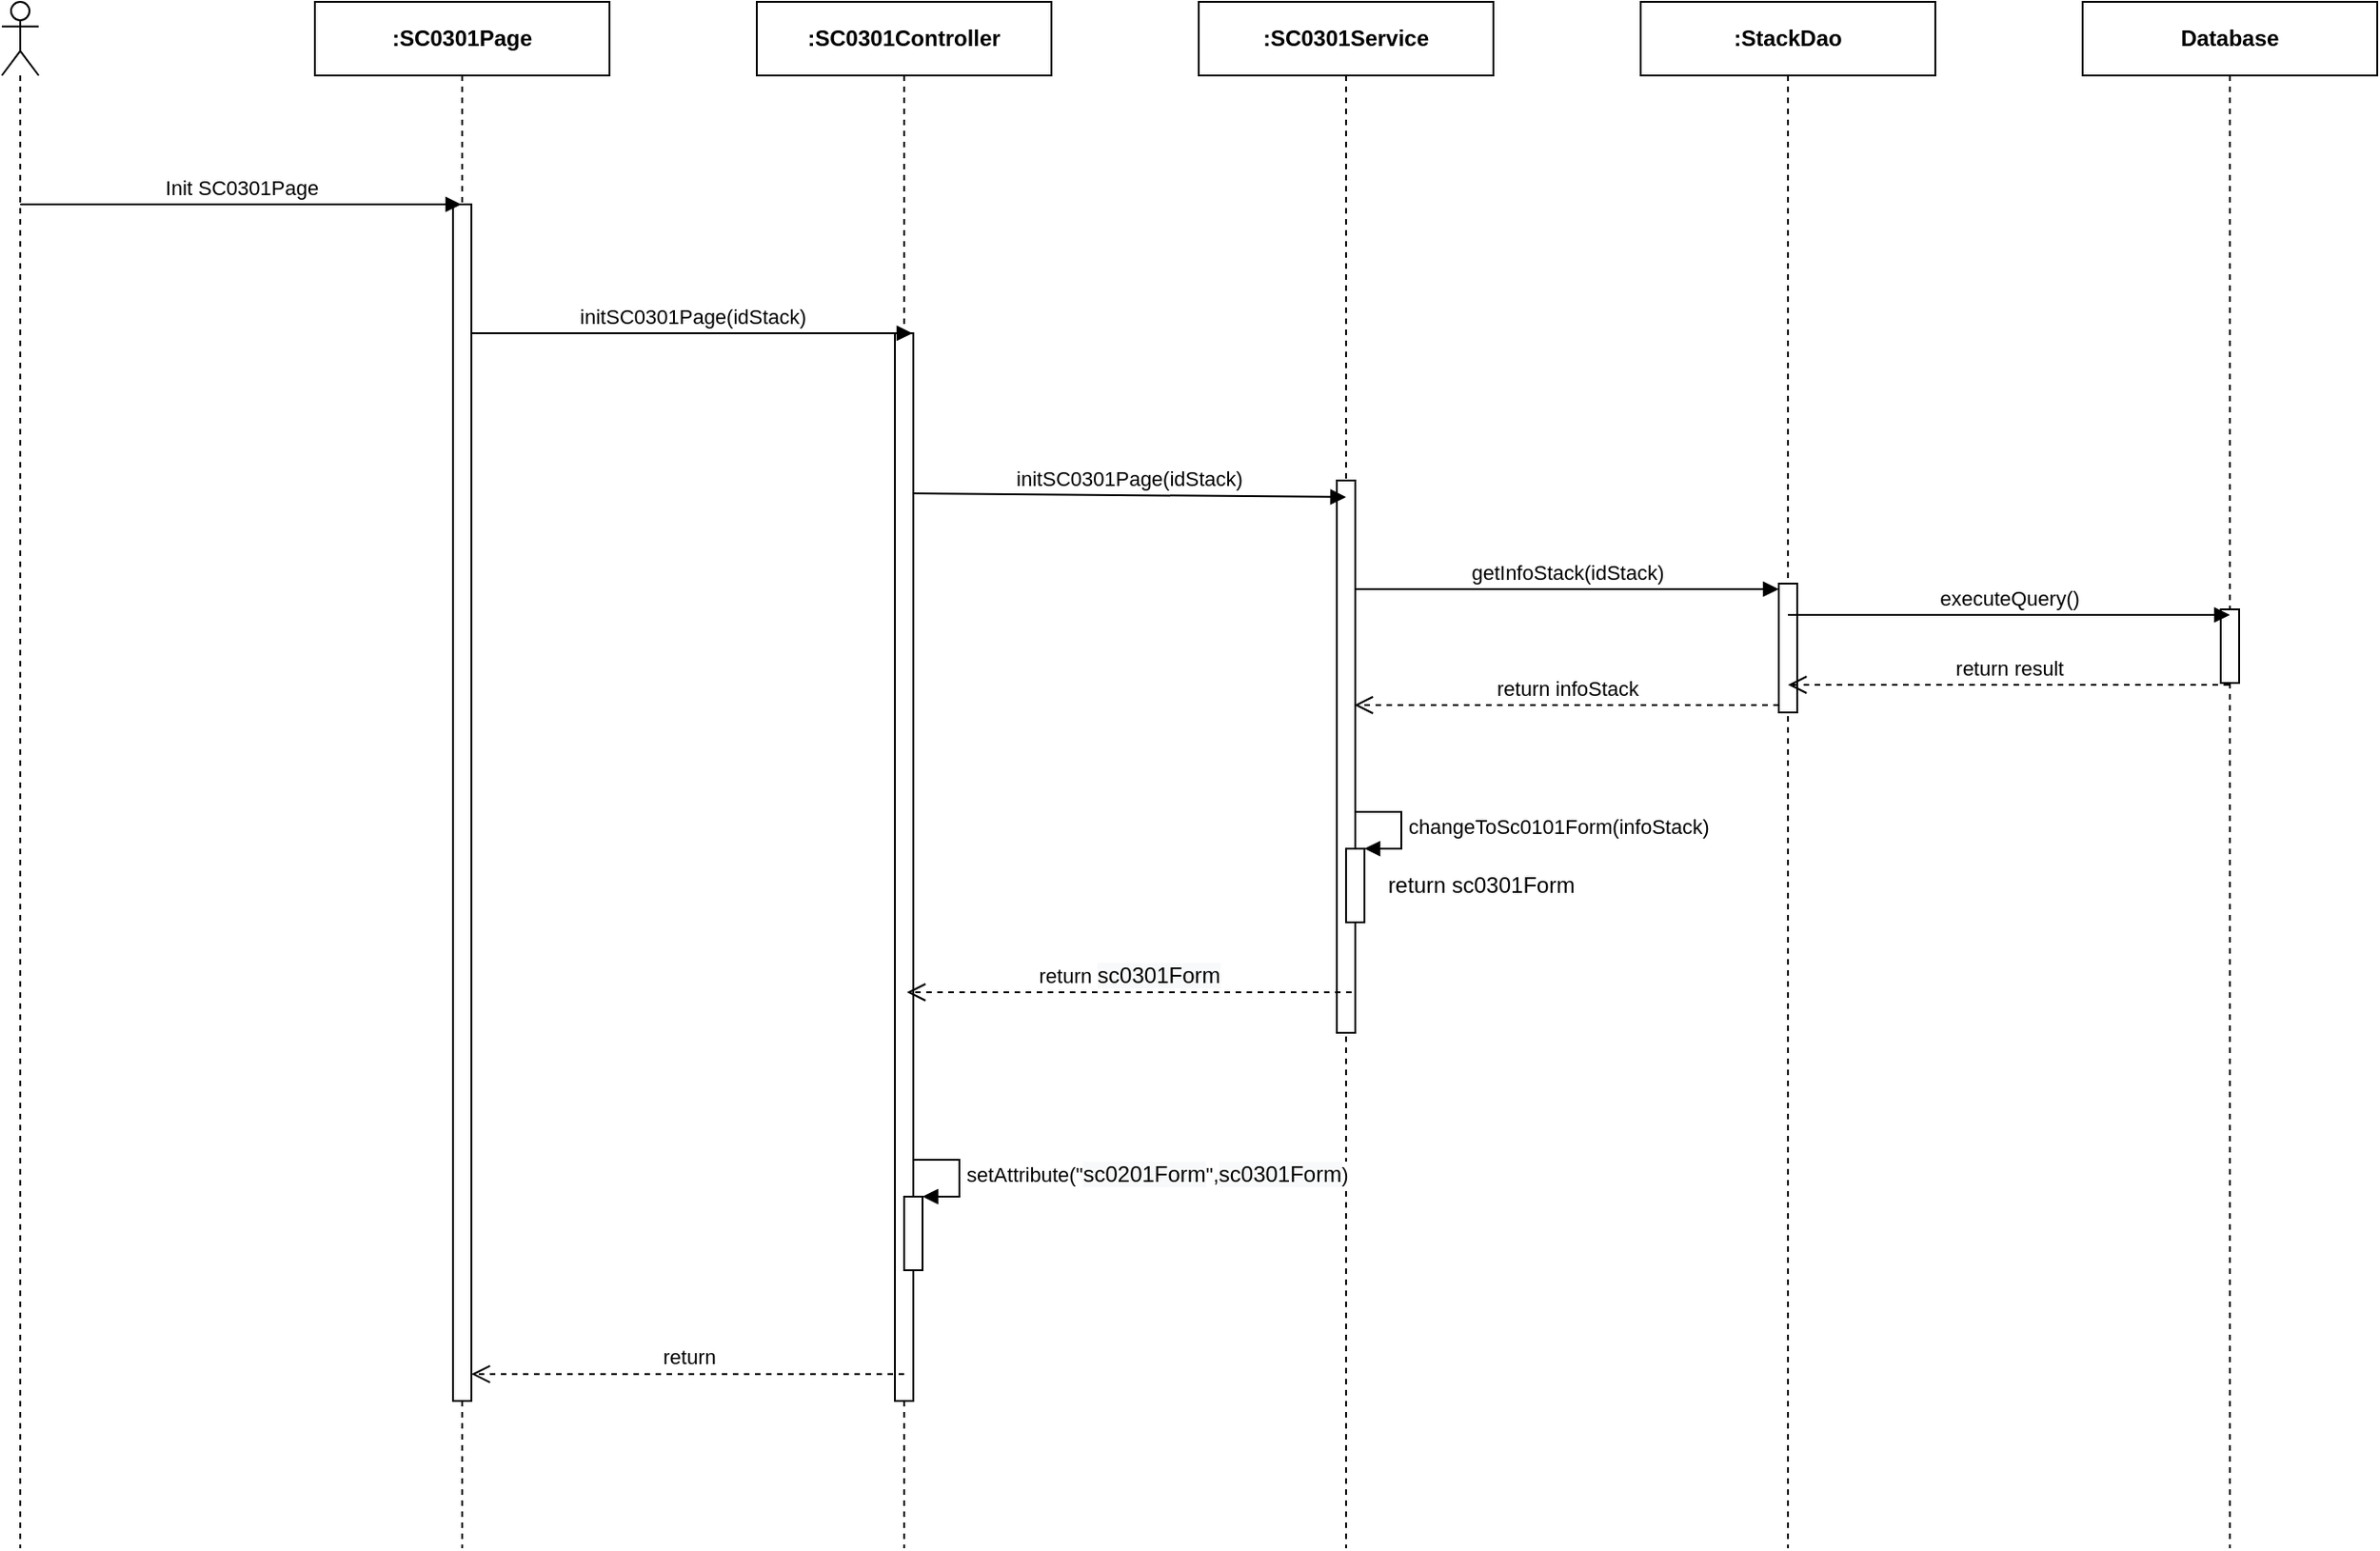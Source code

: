 <mxfile version="14.4.3" type="device" pages="10"><diagram id="x52-gcV8kri1zLeeINCp" name="Ev01"><mxGraphModel dx="1707" dy="987" grid="1" gridSize="10" guides="1" tooltips="1" connect="1" arrows="1" fold="1" page="1" pageScale="1" pageWidth="850" pageHeight="1100" math="0" shadow="0"><root><mxCell id="0"/><mxCell id="1" parent="0"/><mxCell id="uMw9v87n-3LZN4Bb9ol0-1" value="" style="shape=umlLifeline;participant=umlActor;perimeter=lifelinePerimeter;whiteSpace=wrap;html=1;container=1;collapsible=0;recursiveResize=0;verticalAlign=top;spacingTop=36;outlineConnect=0;" parent="1" vertex="1"><mxGeometry x="310" y="80" width="20" height="840" as="geometry"/></mxCell><mxCell id="uMw9v87n-3LZN4Bb9ol0-2" value="&lt;b&gt;:SC0301Page&lt;/b&gt;" style="shape=umlLifeline;perimeter=lifelinePerimeter;whiteSpace=wrap;html=1;container=1;collapsible=0;recursiveResize=0;outlineConnect=0;" parent="1" vertex="1"><mxGeometry x="480" y="80" width="160" height="840" as="geometry"/></mxCell><mxCell id="uMw9v87n-3LZN4Bb9ol0-3" value="" style="html=1;points=[];perimeter=orthogonalPerimeter;" parent="uMw9v87n-3LZN4Bb9ol0-2" vertex="1"><mxGeometry x="75" y="110" width="10" height="650" as="geometry"/></mxCell><mxCell id="uMw9v87n-3LZN4Bb9ol0-4" value="&lt;b&gt;:StackDao&lt;/b&gt;" style="shape=umlLifeline;perimeter=lifelinePerimeter;whiteSpace=wrap;html=1;container=1;collapsible=0;recursiveResize=0;outlineConnect=0;" parent="1" vertex="1"><mxGeometry x="1200" y="80" width="160" height="840" as="geometry"/></mxCell><mxCell id="uMw9v87n-3LZN4Bb9ol0-5" value="" style="html=1;points=[];perimeter=orthogonalPerimeter;" parent="uMw9v87n-3LZN4Bb9ol0-4" vertex="1"><mxGeometry x="75" y="316" width="10" height="70" as="geometry"/></mxCell><mxCell id="uMw9v87n-3LZN4Bb9ol0-6" value="getInfoStack(idStack)" style="html=1;verticalAlign=bottom;endArrow=block;entryX=0;entryY=0;" parent="uMw9v87n-3LZN4Bb9ol0-4" edge="1"><mxGeometry relative="1" as="geometry"><mxPoint x="-155.5" y="319" as="sourcePoint"/><mxPoint x="75" y="319" as="targetPoint"/></mxGeometry></mxCell><mxCell id="uMw9v87n-3LZN4Bb9ol0-7" value="return infoStack" style="html=1;verticalAlign=bottom;endArrow=open;dashed=1;endSize=8;exitX=0;exitY=0.95;" parent="uMw9v87n-3LZN4Bb9ol0-4" edge="1"><mxGeometry relative="1" as="geometry"><mxPoint x="-155.5" y="382.0" as="targetPoint"/><mxPoint x="75" y="382" as="sourcePoint"/></mxGeometry></mxCell><mxCell id="uMw9v87n-3LZN4Bb9ol0-8" value="&lt;b&gt;:&lt;/b&gt;&lt;b&gt;SC0301&lt;/b&gt;&lt;b&gt;Service&lt;/b&gt;" style="shape=umlLifeline;perimeter=lifelinePerimeter;whiteSpace=wrap;html=1;container=1;collapsible=0;recursiveResize=0;outlineConnect=0;" parent="1" vertex="1"><mxGeometry x="960" y="80" width="160" height="840" as="geometry"/></mxCell><mxCell id="uMw9v87n-3LZN4Bb9ol0-9" value="" style="html=1;points=[];perimeter=orthogonalPerimeter;" parent="uMw9v87n-3LZN4Bb9ol0-8" vertex="1"><mxGeometry x="75" y="260" width="10" height="300" as="geometry"/></mxCell><mxCell id="uMw9v87n-3LZN4Bb9ol0-10" value="&lt;b&gt;:SC0301Controller&lt;/b&gt;" style="shape=umlLifeline;perimeter=lifelinePerimeter;whiteSpace=wrap;html=1;container=1;collapsible=0;recursiveResize=0;outlineConnect=0;" parent="1" vertex="1"><mxGeometry x="720" y="80" width="160" height="840" as="geometry"/></mxCell><mxCell id="uMw9v87n-3LZN4Bb9ol0-11" value="" style="html=1;points=[];perimeter=orthogonalPerimeter;" parent="uMw9v87n-3LZN4Bb9ol0-10" vertex="1"><mxGeometry x="75" y="180" width="10" height="580" as="geometry"/></mxCell><mxCell id="uMw9v87n-3LZN4Bb9ol0-12" value="" style="html=1;points=[];perimeter=orthogonalPerimeter;" parent="uMw9v87n-3LZN4Bb9ol0-10" vertex="1"><mxGeometry x="80" y="649.0" width="10" height="40" as="geometry"/></mxCell><mxCell id="uMw9v87n-3LZN4Bb9ol0-13" value="setAttribute(&quot;&lt;span style=&quot;font-size: 12px ; text-align: center ; background-color: rgb(248 , 249 , 250)&quot;&gt;sc0201Form&lt;/span&gt;&quot;,&lt;span style=&quot;font-size: 12px ; text-align: center ; background-color: rgb(248 , 249 , 250)&quot;&gt;sc0301Form&lt;/span&gt;)" style="edgeStyle=orthogonalEdgeStyle;html=1;align=left;spacingLeft=2;endArrow=block;rounded=0;entryX=1;entryY=0;" parent="uMw9v87n-3LZN4Bb9ol0-10" target="uMw9v87n-3LZN4Bb9ol0-12" edge="1"><mxGeometry relative="1" as="geometry"><mxPoint x="85" y="629.0" as="sourcePoint"/><Array as="points"><mxPoint x="110" y="629.0"/></Array></mxGeometry></mxCell><mxCell id="uMw9v87n-3LZN4Bb9ol0-14" value="Init SC0301Page" style="html=1;verticalAlign=bottom;endArrow=block;" parent="1" target="uMw9v87n-3LZN4Bb9ol0-2" edge="1"><mxGeometry width="80" relative="1" as="geometry"><mxPoint x="320" y="190" as="sourcePoint"/><mxPoint x="400" y="190" as="targetPoint"/></mxGeometry></mxCell><mxCell id="uMw9v87n-3LZN4Bb9ol0-15" value="initSC0301Page(idStack)" style="html=1;verticalAlign=bottom;endArrow=block;" parent="1" edge="1"><mxGeometry width="80" relative="1" as="geometry"><mxPoint x="565" y="260.0" as="sourcePoint"/><mxPoint x="804.5" y="260.0" as="targetPoint"/></mxGeometry></mxCell><mxCell id="uMw9v87n-3LZN4Bb9ol0-16" value="initSC0301Page(idStack)" style="html=1;verticalAlign=bottom;endArrow=block;" parent="1" edge="1"><mxGeometry relative="1" as="geometry"><mxPoint x="805" y="347.0" as="sourcePoint"/><mxPoint x="1040" y="349" as="targetPoint"/></mxGeometry></mxCell><mxCell id="uMw9v87n-3LZN4Bb9ol0-17" value="return&amp;nbsp;&lt;span style=&quot;font-size: 12px ; background-color: rgb(248 , 249 , 250)&quot;&gt;sc0301Form&lt;/span&gt;" style="html=1;verticalAlign=bottom;endArrow=open;dashed=1;endSize=8;" parent="1" edge="1"><mxGeometry relative="1" as="geometry"><mxPoint x="801.5" y="618.0" as="targetPoint"/><mxPoint x="1043" y="618" as="sourcePoint"/></mxGeometry></mxCell><mxCell id="uMw9v87n-3LZN4Bb9ol0-18" value="return" style="html=1;verticalAlign=bottom;endArrow=open;dashed=1;endSize=8;" parent="1" edge="1"><mxGeometry relative="1" as="geometry"><mxPoint x="800" y="825.41" as="sourcePoint"/><mxPoint x="565" y="825.41" as="targetPoint"/></mxGeometry></mxCell><mxCell id="uMw9v87n-3LZN4Bb9ol0-22" value="" style="html=1;points=[];perimeter=orthogonalPerimeter;" parent="1" vertex="1"><mxGeometry x="1040" y="540" width="10" height="40" as="geometry"/></mxCell><mxCell id="uMw9v87n-3LZN4Bb9ol0-23" value="changeToSc0101Form(infoStack)" style="edgeStyle=orthogonalEdgeStyle;html=1;align=left;spacingLeft=2;endArrow=block;rounded=0;entryX=1;entryY=0;" parent="1" target="uMw9v87n-3LZN4Bb9ol0-22" edge="1"><mxGeometry relative="1" as="geometry"><mxPoint x="1045" y="520" as="sourcePoint"/><Array as="points"><mxPoint x="1070" y="520"/></Array></mxGeometry></mxCell><mxCell id="uMw9v87n-3LZN4Bb9ol0-24" value="return sc0301Form" style="text;html=1;align=center;verticalAlign=middle;resizable=0;points=[];autosize=1;" parent="1" vertex="1"><mxGeometry x="1053" y="550" width="120" height="20" as="geometry"/></mxCell><mxCell id="PkHtSxY96l4MD1YVJESW-1" value="&lt;b&gt;Database&lt;/b&gt;" style="shape=umlLifeline;perimeter=lifelinePerimeter;whiteSpace=wrap;html=1;container=1;collapsible=0;recursiveResize=0;outlineConnect=0;" vertex="1" parent="1"><mxGeometry x="1440" y="80" width="160" height="840" as="geometry"/></mxCell><mxCell id="PkHtSxY96l4MD1YVJESW-2" value="" style="html=1;points=[];perimeter=orthogonalPerimeter;" vertex="1" parent="PkHtSxY96l4MD1YVJESW-1"><mxGeometry x="75" y="330" width="10" height="40" as="geometry"/></mxCell><mxCell id="PkHtSxY96l4MD1YVJESW-3" value="executeQuery()" style="html=1;verticalAlign=bottom;endArrow=block;" edge="1" parent="1"><mxGeometry relative="1" as="geometry"><mxPoint x="1280" y="413" as="sourcePoint"/><mxPoint x="1520" y="413" as="targetPoint"/></mxGeometry></mxCell><mxCell id="PkHtSxY96l4MD1YVJESW-4" value="return result" style="html=1;verticalAlign=bottom;endArrow=open;dashed=1;endSize=8;" edge="1" parent="1"><mxGeometry relative="1" as="geometry"><mxPoint x="1280" y="451" as="targetPoint"/><mxPoint x="1519.5" y="451" as="sourcePoint"/></mxGeometry></mxCell></root></mxGraphModel></diagram><diagram id="ORKU-DpnUTo-PirR_pnd" name="Ev02"><mxGraphModel dx="1024" dy="592" grid="1" gridSize="10" guides="1" tooltips="1" connect="1" arrows="1" fold="1" page="1" pageScale="1" pageWidth="850" pageHeight="1100" math="0" shadow="0"><root><mxCell id="_QdIpaac0oW1rntE7k-u-0"/><mxCell id="_QdIpaac0oW1rntE7k-u-1" parent="_QdIpaac0oW1rntE7k-u-0"/><mxCell id="_QdIpaac0oW1rntE7k-u-2" value="" style="shape=umlLifeline;participant=umlActor;perimeter=lifelinePerimeter;whiteSpace=wrap;html=1;container=1;collapsible=0;recursiveResize=0;verticalAlign=top;spacingTop=36;outlineConnect=0;" parent="_QdIpaac0oW1rntE7k-u-1" vertex="1"><mxGeometry x="310" y="80" width="20" height="320" as="geometry"/></mxCell><mxCell id="_QdIpaac0oW1rntE7k-u-3" value="&lt;b&gt;:SC0301Page&lt;/b&gt;" style="shape=umlLifeline;perimeter=lifelinePerimeter;whiteSpace=wrap;html=1;container=1;collapsible=0;recursiveResize=0;outlineConnect=0;" parent="_QdIpaac0oW1rntE7k-u-1" vertex="1"><mxGeometry x="480" y="80" width="160" height="320" as="geometry"/></mxCell><mxCell id="_QdIpaac0oW1rntE7k-u-4" value="" style="html=1;points=[];perimeter=orthogonalPerimeter;" parent="_QdIpaac0oW1rntE7k-u-3" vertex="1"><mxGeometry x="75" y="110" width="10" height="90" as="geometry"/></mxCell><mxCell id="_QdIpaac0oW1rntE7k-u-5" value="&lt;b&gt;:SC0300Page&lt;/b&gt;" style="shape=umlLifeline;perimeter=lifelinePerimeter;whiteSpace=wrap;html=1;container=1;collapsible=0;recursiveResize=0;outlineConnect=0;" parent="_QdIpaac0oW1rntE7k-u-1" vertex="1"><mxGeometry x="720" y="80" width="160" height="320" as="geometry"/></mxCell><mxCell id="_QdIpaac0oW1rntE7k-u-6" value="Click Button Back" style="html=1;verticalAlign=bottom;endArrow=block;" parent="_QdIpaac0oW1rntE7k-u-1" target="_QdIpaac0oW1rntE7k-u-3" edge="1"><mxGeometry width="80" relative="1" as="geometry"><mxPoint x="320" y="190" as="sourcePoint"/><mxPoint x="400" y="190" as="targetPoint"/></mxGeometry></mxCell><mxCell id="_QdIpaac0oW1rntE7k-u-7" value="changeScreen(&quot;SC0300&quot;)" style="html=1;verticalAlign=bottom;endArrow=block;" parent="_QdIpaac0oW1rntE7k-u-1" edge="1"><mxGeometry width="80" relative="1" as="geometry"><mxPoint x="560" y="279" as="sourcePoint"/><mxPoint x="799.5" y="279" as="targetPoint"/></mxGeometry></mxCell></root></mxGraphModel></diagram><diagram id="MV-JafoGtovmtpgZjFSX" name="Ev03"><mxGraphModel dx="1024" dy="592" grid="1" gridSize="10" guides="1" tooltips="1" connect="1" arrows="1" fold="1" page="1" pageScale="1" pageWidth="850" pageHeight="1100" math="0" shadow="0"><root><mxCell id="oyJmbfe1HdgXYVAOfmrG-0"/><mxCell id="oyJmbfe1HdgXYVAOfmrG-1" parent="oyJmbfe1HdgXYVAOfmrG-0"/><mxCell id="oyJmbfe1HdgXYVAOfmrG-2" value="" style="shape=umlLifeline;participant=umlActor;perimeter=lifelinePerimeter;whiteSpace=wrap;html=1;container=1;collapsible=0;recursiveResize=0;verticalAlign=top;spacingTop=36;outlineConnect=0;" parent="oyJmbfe1HdgXYVAOfmrG-1" vertex="1"><mxGeometry x="310" y="80" width="20" height="320" as="geometry"/></mxCell><mxCell id="oyJmbfe1HdgXYVAOfmrG-3" value="&lt;b&gt;:SC0301Page&lt;/b&gt;" style="shape=umlLifeline;perimeter=lifelinePerimeter;whiteSpace=wrap;html=1;container=1;collapsible=0;recursiveResize=0;outlineConnect=0;" parent="oyJmbfe1HdgXYVAOfmrG-1" vertex="1"><mxGeometry x="480" y="80" width="160" height="320" as="geometry"/></mxCell><mxCell id="oyJmbfe1HdgXYVAOfmrG-4" value="" style="html=1;points=[];perimeter=orthogonalPerimeter;" parent="oyJmbfe1HdgXYVAOfmrG-3" vertex="1"><mxGeometry x="75" y="110" width="10" height="160" as="geometry"/></mxCell><mxCell id="oyJmbfe1HdgXYVAOfmrG-5" value="&lt;b&gt;:SC0303Page&lt;/b&gt;" style="shape=umlLifeline;perimeter=lifelinePerimeter;whiteSpace=wrap;html=1;container=1;collapsible=0;recursiveResize=0;outlineConnect=0;" parent="oyJmbfe1HdgXYVAOfmrG-1" vertex="1"><mxGeometry x="720" y="80" width="160" height="320" as="geometry"/></mxCell><mxCell id="oyJmbfe1HdgXYVAOfmrG-6" value="Click Button Edit Stack" style="html=1;verticalAlign=bottom;endArrow=block;" parent="oyJmbfe1HdgXYVAOfmrG-1" target="oyJmbfe1HdgXYVAOfmrG-3" edge="1"><mxGeometry width="80" relative="1" as="geometry"><mxPoint x="320" y="190" as="sourcePoint"/><mxPoint x="400" y="190" as="targetPoint"/></mxGeometry></mxCell><mxCell id="oyJmbfe1HdgXYVAOfmrG-7" value="" style="html=1;points=[];perimeter=orthogonalPerimeter;" parent="oyJmbfe1HdgXYVAOfmrG-1" vertex="1"><mxGeometry x="560" y="260" width="10" height="40" as="geometry"/></mxCell><mxCell id="oyJmbfe1HdgXYVAOfmrG-8" value="getStackId()" style="edgeStyle=orthogonalEdgeStyle;html=1;align=left;spacingLeft=2;endArrow=block;rounded=0;entryX=1;entryY=0;" parent="oyJmbfe1HdgXYVAOfmrG-1" target="oyJmbfe1HdgXYVAOfmrG-7" edge="1"><mxGeometry relative="1" as="geometry"><mxPoint x="565" y="240" as="sourcePoint"/><Array as="points"><mxPoint x="590" y="240"/></Array></mxGeometry></mxCell><mxCell id="oyJmbfe1HdgXYVAOfmrG-9" value="return idStack" style="text;html=1;align=center;verticalAlign=middle;resizable=0;points=[];autosize=1;" parent="oyJmbfe1HdgXYVAOfmrG-1" vertex="1"><mxGeometry x="570" y="260" width="90" height="20" as="geometry"/></mxCell><mxCell id="oyJmbfe1HdgXYVAOfmrG-10" value="changeScreen(&quot;SC0303&quot;,idStack)" style="html=1;verticalAlign=bottom;endArrow=block;" parent="oyJmbfe1HdgXYVAOfmrG-1" target="oyJmbfe1HdgXYVAOfmrG-5" edge="1"><mxGeometry width="80" relative="1" as="geometry"><mxPoint x="570" y="340" as="sourcePoint"/><mxPoint x="640" y="340" as="targetPoint"/></mxGeometry></mxCell></root></mxGraphModel></diagram><diagram id="KPT5UQ_uODUg2tn9t2mo" name="Ev04"><mxGraphModel dx="1707" dy="987" grid="1" gridSize="10" guides="1" tooltips="1" connect="1" arrows="1" fold="1" page="1" pageScale="1" pageWidth="850" pageHeight="1100" math="0" shadow="0"><root><mxCell id="V7CUEl6RlRwB3Oj_Pd-H-0"/><mxCell id="V7CUEl6RlRwB3Oj_Pd-H-1" parent="V7CUEl6RlRwB3Oj_Pd-H-0"/><mxCell id="V7CUEl6RlRwB3Oj_Pd-H-2" value="" style="shape=umlLifeline;participant=umlActor;perimeter=lifelinePerimeter;whiteSpace=wrap;html=1;container=1;collapsible=0;recursiveResize=0;verticalAlign=top;spacingTop=36;outlineConnect=0;" parent="V7CUEl6RlRwB3Oj_Pd-H-1" vertex="1"><mxGeometry x="310" y="80" width="20" height="1160" as="geometry"/></mxCell><mxCell id="V7CUEl6RlRwB3Oj_Pd-H-3" value="&lt;b&gt;:SC0301Page&lt;/b&gt;" style="shape=umlLifeline;perimeter=lifelinePerimeter;whiteSpace=wrap;html=1;container=1;collapsible=0;recursiveResize=0;outlineConnect=0;" parent="V7CUEl6RlRwB3Oj_Pd-H-1" vertex="1"><mxGeometry x="480" y="80" width="160" height="1160" as="geometry"/></mxCell><mxCell id="V7CUEl6RlRwB3Oj_Pd-H-4" value="" style="html=1;points=[];perimeter=orthogonalPerimeter;" parent="V7CUEl6RlRwB3Oj_Pd-H-3" vertex="1"><mxGeometry x="75" y="110" width="10" height="880" as="geometry"/></mxCell><mxCell id="V7CUEl6RlRwB3Oj_Pd-H-5" value="&lt;b&gt;:StackDao&lt;/b&gt;" style="shape=umlLifeline;perimeter=lifelinePerimeter;whiteSpace=wrap;html=1;container=1;collapsible=0;recursiveResize=0;outlineConnect=0;" parent="V7CUEl6RlRwB3Oj_Pd-H-1" vertex="1"><mxGeometry x="1200" y="80" width="160" height="1160" as="geometry"/></mxCell><mxCell id="V7CUEl6RlRwB3Oj_Pd-H-6" value="&lt;b&gt;:&lt;/b&gt;&lt;b&gt;SC0301&lt;/b&gt;&lt;b&gt;Service&lt;/b&gt;" style="shape=umlLifeline;perimeter=lifelinePerimeter;whiteSpace=wrap;html=1;container=1;collapsible=0;recursiveResize=0;outlineConnect=0;" parent="V7CUEl6RlRwB3Oj_Pd-H-1" vertex="1"><mxGeometry x="960" y="80" width="160" height="1160" as="geometry"/></mxCell><mxCell id="V7CUEl6RlRwB3Oj_Pd-H-7" value="" style="html=1;points=[];perimeter=orthogonalPerimeter;" parent="V7CUEl6RlRwB3Oj_Pd-H-6" vertex="1"><mxGeometry x="75" y="220" width="10" height="640" as="geometry"/></mxCell><mxCell id="V7CUEl6RlRwB3Oj_Pd-H-8" value="&lt;b&gt;:SC0301Controller&lt;/b&gt;" style="shape=umlLifeline;perimeter=lifelinePerimeter;whiteSpace=wrap;html=1;container=1;collapsible=0;recursiveResize=0;outlineConnect=0;" parent="V7CUEl6RlRwB3Oj_Pd-H-1" vertex="1"><mxGeometry x="720" y="80" width="160" height="1160" as="geometry"/></mxCell><mxCell id="V7CUEl6RlRwB3Oj_Pd-H-9" value="" style="html=1;points=[];perimeter=orthogonalPerimeter;" parent="V7CUEl6RlRwB3Oj_Pd-H-8" vertex="1"><mxGeometry x="75" y="170" width="10" height="950" as="geometry"/></mxCell><mxCell id="V7CUEl6RlRwB3Oj_Pd-H-10" value="Click Delete Stack Button" style="html=1;verticalAlign=bottom;endArrow=block;" parent="V7CUEl6RlRwB3Oj_Pd-H-1" target="V7CUEl6RlRwB3Oj_Pd-H-3" edge="1"><mxGeometry width="80" relative="1" as="geometry"><mxPoint x="320" y="190" as="sourcePoint"/><mxPoint x="400" y="190" as="targetPoint"/></mxGeometry></mxCell><mxCell id="V7CUEl6RlRwB3Oj_Pd-H-11" value="doDeleteStack(idStack)" style="html=1;verticalAlign=bottom;endArrow=block;" parent="V7CUEl6RlRwB3Oj_Pd-H-1" edge="1"><mxGeometry width="80" relative="1" as="geometry"><mxPoint x="560" y="253" as="sourcePoint"/><mxPoint x="799.5" y="253" as="targetPoint"/></mxGeometry></mxCell><mxCell id="V7CUEl6RlRwB3Oj_Pd-H-12" value="checkBusinessDeleteStack(idStack)" style="html=1;verticalAlign=bottom;endArrow=block;" parent="V7CUEl6RlRwB3Oj_Pd-H-1" edge="1"><mxGeometry relative="1" as="geometry"><mxPoint x="805" y="300.0" as="sourcePoint"/><mxPoint x="1040" y="302" as="targetPoint"/></mxGeometry></mxCell><mxCell id="V7CUEl6RlRwB3Oj_Pd-H-13" value="return listErrorCode" style="html=1;verticalAlign=bottom;endArrow=open;dashed=1;endSize=8;" parent="V7CUEl6RlRwB3Oj_Pd-H-1" edge="1"><mxGeometry relative="1" as="geometry"><mxPoint x="798.5" y="385.0" as="targetPoint"/><mxPoint x="1039.5" y="385" as="sourcePoint"/></mxGeometry></mxCell><mxCell id="V7CUEl6RlRwB3Oj_Pd-H-19" value="doDeleteStack(idStack)" style="html=1;verticalAlign=bottom;endArrow=block;" parent="V7CUEl6RlRwB3Oj_Pd-H-1" edge="1"><mxGeometry relative="1" as="geometry"><mxPoint x="798.5" y="610" as="sourcePoint"/><mxPoint x="1039.5" y="610" as="targetPoint"/></mxGeometry></mxCell><mxCell id="V7CUEl6RlRwB3Oj_Pd-H-21" value="" style="html=1;points=[];perimeter=orthogonalPerimeter;" parent="V7CUEl6RlRwB3Oj_Pd-H-1" vertex="1"><mxGeometry x="1040" y="330" width="10" height="40" as="geometry"/></mxCell><mxCell id="V7CUEl6RlRwB3Oj_Pd-H-22" value="&lt;span style=&quot;text-align: center&quot;&gt;checkBusinessDeleteStack(idStack)&lt;/span&gt;" style="edgeStyle=orthogonalEdgeStyle;html=1;align=left;spacingLeft=2;endArrow=block;rounded=0;entryX=1;entryY=0;" parent="V7CUEl6RlRwB3Oj_Pd-H-1" target="V7CUEl6RlRwB3Oj_Pd-H-21" edge="1"><mxGeometry relative="1" as="geometry"><mxPoint x="1045" y="310.0" as="sourcePoint"/><Array as="points"><mxPoint x="1070" y="310"/></Array></mxGeometry></mxCell><mxCell id="V7CUEl6RlRwB3Oj_Pd-H-23" value="return listErrorCode" style="text;html=1;align=center;verticalAlign=middle;resizable=0;points=[];autosize=1;" parent="V7CUEl6RlRwB3Oj_Pd-H-1" vertex="1"><mxGeometry x="1050" y="330" width="120" height="20" as="geometry"/></mxCell><mxCell id="V7CUEl6RlRwB3Oj_Pd-H-24" value="" style="html=1;points=[];perimeter=orthogonalPerimeter;" parent="V7CUEl6RlRwB3Oj_Pd-H-1" vertex="1"><mxGeometry x="1275" y="674" width="10" height="80" as="geometry"/></mxCell><mxCell id="V7CUEl6RlRwB3Oj_Pd-H-25" value="doDeleteStack(idStack)" style="html=1;verticalAlign=bottom;endArrow=block;entryX=0;entryY=0;" parent="V7CUEl6RlRwB3Oj_Pd-H-1" target="V7CUEl6RlRwB3Oj_Pd-H-24" edge="1"><mxGeometry relative="1" as="geometry"><mxPoint x="1039.324" y="674" as="sourcePoint"/></mxGeometry></mxCell><mxCell id="V7CUEl6RlRwB3Oj_Pd-H-26" value="return result" style="html=1;verticalAlign=bottom;endArrow=open;dashed=1;endSize=8;exitX=0;exitY=0.95;" parent="V7CUEl6RlRwB3Oj_Pd-H-1" source="V7CUEl6RlRwB3Oj_Pd-H-24" edge="1"><mxGeometry relative="1" as="geometry"><mxPoint x="1039.324" y="750.0" as="targetPoint"/></mxGeometry></mxCell><mxCell id="V7CUEl6RlRwB3Oj_Pd-H-28" value="&lt;b&gt;:SC0300Page&lt;/b&gt;" style="shape=umlLifeline;perimeter=lifelinePerimeter;whiteSpace=wrap;html=1;container=1;collapsible=0;recursiveResize=0;outlineConnect=0;" parent="V7CUEl6RlRwB3Oj_Pd-H-1" vertex="1"><mxGeometry x="1680" y="80" width="160" height="1139" as="geometry"/></mxCell><mxCell id="-eV_jae2kcvNbPao0Thm-0" value="&lt;b&gt;Database&lt;/b&gt;" style="shape=umlLifeline;perimeter=lifelinePerimeter;whiteSpace=wrap;html=1;container=1;collapsible=0;recursiveResize=0;outlineConnect=0;" vertex="1" parent="V7CUEl6RlRwB3Oj_Pd-H-1"><mxGeometry x="1440" y="80" width="160" height="1160" as="geometry"/></mxCell><mxCell id="-eV_jae2kcvNbPao0Thm-1" value="" style="html=1;points=[];perimeter=orthogonalPerimeter;" vertex="1" parent="-eV_jae2kcvNbPao0Thm-0"><mxGeometry x="75" y="610" width="10" height="40" as="geometry"/></mxCell><mxCell id="-eV_jae2kcvNbPao0Thm-2" value="executeQuery()" style="html=1;verticalAlign=bottom;endArrow=block;" edge="1" parent="V7CUEl6RlRwB3Oj_Pd-H-1"><mxGeometry relative="1" as="geometry"><mxPoint x="1280" y="693" as="sourcePoint"/><mxPoint x="1520" y="693" as="targetPoint"/></mxGeometry></mxCell><mxCell id="-eV_jae2kcvNbPao0Thm-3" value="return result" style="html=1;verticalAlign=bottom;endArrow=open;dashed=1;endSize=8;" edge="1" parent="V7CUEl6RlRwB3Oj_Pd-H-1"><mxGeometry relative="1" as="geometry"><mxPoint x="1280" y="731" as="targetPoint"/><mxPoint x="1519.5" y="731" as="sourcePoint"/></mxGeometry></mxCell><mxCell id="-eV_jae2kcvNbPao0Thm-4" value="alt" style="shape=umlFrame;whiteSpace=wrap;html=1;" vertex="1" parent="V7CUEl6RlRwB3Oj_Pd-H-1"><mxGeometry x="380" y="430" width="1480" height="890" as="geometry"/></mxCell><mxCell id="-eV_jae2kcvNbPao0Thm-5" value="&lt;b&gt;&lt;span style=&quot;font-size: 11px ; background-color: rgb(255 , 255 , 255)&quot;&gt;[listErrorCode&amp;nbsp;&lt;/span&gt;not null]&lt;/b&gt;" style="text;html=1;align=center;verticalAlign=middle;resizable=0;points=[];autosize=1;" vertex="1" parent="V7CUEl6RlRwB3Oj_Pd-H-1"><mxGeometry x="390" y="475.41" width="140" height="20" as="geometry"/></mxCell><mxCell id="-eV_jae2kcvNbPao0Thm-6" value="" style="html=1;points=[];perimeter=orthogonalPerimeter;" vertex="1" parent="V7CUEl6RlRwB3Oj_Pd-H-1"><mxGeometry x="800" y="475.41" width="10" height="40" as="geometry"/></mxCell><mxCell id="-eV_jae2kcvNbPao0Thm-7" value="setErrorMes(listErrorCode)" style="edgeStyle=orthogonalEdgeStyle;html=1;align=left;spacingLeft=2;endArrow=block;rounded=0;entryX=1;entryY=0;" edge="1" parent="V7CUEl6RlRwB3Oj_Pd-H-1" target="-eV_jae2kcvNbPao0Thm-6"><mxGeometry relative="1" as="geometry"><mxPoint x="805" y="455.41" as="sourcePoint"/><Array as="points"><mxPoint x="830" y="455.41"/></Array></mxGeometry></mxCell><mxCell id="-eV_jae2kcvNbPao0Thm-8" value="return&amp;nbsp;&lt;span style=&quot;font-size: 12px ; background-color: rgb(248 , 249 , 250)&quot;&gt;errorObj&lt;/span&gt;" style="html=1;verticalAlign=bottom;endArrow=open;dashed=1;endSize=8;" edge="1" parent="V7CUEl6RlRwB3Oj_Pd-H-1"><mxGeometry relative="1" as="geometry"><mxPoint x="795" y="535.41" as="sourcePoint"/><mxPoint x="560" y="535.41" as="targetPoint"/></mxGeometry></mxCell><mxCell id="-eV_jae2kcvNbPao0Thm-9" value="return errorObj" style="text;html=1;align=center;verticalAlign=middle;resizable=0;points=[];autosize=1;" vertex="1" parent="V7CUEl6RlRwB3Oj_Pd-H-1"><mxGeometry x="810" y="485.41" width="90" height="20" as="geometry"/></mxCell><mxCell id="-eV_jae2kcvNbPao0Thm-10" value="" style="endArrow=none;dashed=1;html=1;exitX=0.002;exitY=0.144;exitDx=0;exitDy=0;exitPerimeter=0;entryX=1.002;entryY=0.145;entryDx=0;entryDy=0;entryPerimeter=0;" edge="1" parent="V7CUEl6RlRwB3Oj_Pd-H-1" source="-eV_jae2kcvNbPao0Thm-4" target="-eV_jae2kcvNbPao0Thm-4"><mxGeometry width="50" height="50" relative="1" as="geometry"><mxPoint x="910" y="660" as="sourcePoint"/><mxPoint x="1610" y="571" as="targetPoint"/></mxGeometry></mxCell><mxCell id="-eV_jae2kcvNbPao0Thm-11" value="&lt;b&gt;&lt;span style=&quot;font-size: 11px ; background-color: rgb(255 , 255 , 255)&quot;&gt;[listErrorCode&amp;nbsp;&lt;/span&gt;is null]&lt;/b&gt;" style="text;html=1;align=center;verticalAlign=middle;resizable=0;points=[];autosize=1;" vertex="1" parent="V7CUEl6RlRwB3Oj_Pd-H-1"><mxGeometry x="395" y="600" width="130" height="20" as="geometry"/></mxCell><mxCell id="-eV_jae2kcvNbPao0Thm-12" value="alt" style="shape=umlFrame;whiteSpace=wrap;html=1;" vertex="1" parent="V7CUEl6RlRwB3Oj_Pd-H-1"><mxGeometry x="420" y="799" width="1400" height="440" as="geometry"/></mxCell><mxCell id="-eV_jae2kcvNbPao0Thm-13" value="" style="html=1;points=[];perimeter=orthogonalPerimeter;" vertex="1" parent="V7CUEl6RlRwB3Oj_Pd-H-1"><mxGeometry x="1040" y="850" width="10" height="40" as="geometry"/></mxCell><mxCell id="-eV_jae2kcvNbPao0Thm-14" value="setListErrorCode()" style="edgeStyle=orthogonalEdgeStyle;html=1;align=left;spacingLeft=2;endArrow=block;rounded=0;entryX=1;entryY=0;" edge="1" parent="V7CUEl6RlRwB3Oj_Pd-H-1" target="-eV_jae2kcvNbPao0Thm-13"><mxGeometry relative="1" as="geometry"><mxPoint x="1045" y="830" as="sourcePoint"/><Array as="points"><mxPoint x="1070" y="830"/></Array></mxGeometry></mxCell><mxCell id="-eV_jae2kcvNbPao0Thm-15" value="return listErrorCode" style="text;html=1;align=center;verticalAlign=middle;resizable=0;points=[];autosize=1;" vertex="1" parent="V7CUEl6RlRwB3Oj_Pd-H-1"><mxGeometry x="1053" y="860" width="120" height="20" as="geometry"/></mxCell><mxCell id="-eV_jae2kcvNbPao0Thm-16" value="return listErrorCode" style="html=1;verticalAlign=bottom;endArrow=open;dashed=1;endSize=8;" edge="1" parent="V7CUEl6RlRwB3Oj_Pd-H-1"><mxGeometry relative="1" as="geometry"><mxPoint x="799.5" y="923.0" as="targetPoint"/><mxPoint x="1041" y="923" as="sourcePoint"/></mxGeometry></mxCell><mxCell id="-eV_jae2kcvNbPao0Thm-17" value="dispatch" style="html=1;verticalAlign=bottom;endArrow=block;" edge="1" parent="V7CUEl6RlRwB3Oj_Pd-H-1"><mxGeometry width="80" relative="1" as="geometry"><mxPoint x="800" y="1179" as="sourcePoint"/><mxPoint x="1760" y="1179" as="targetPoint"/></mxGeometry></mxCell><mxCell id="-eV_jae2kcvNbPao0Thm-18" value="" style="html=1;points=[];perimeter=orthogonalPerimeter;" vertex="1" parent="V7CUEl6RlRwB3Oj_Pd-H-1"><mxGeometry x="800" y="974" width="10" height="40" as="geometry"/></mxCell><mxCell id="-eV_jae2kcvNbPao0Thm-19" value="setErrorMes(listErrorCode)" style="edgeStyle=orthogonalEdgeStyle;html=1;align=left;spacingLeft=2;endArrow=block;rounded=0;entryX=1;entryY=0;" edge="1" parent="V7CUEl6RlRwB3Oj_Pd-H-1" target="-eV_jae2kcvNbPao0Thm-18"><mxGeometry relative="1" as="geometry"><mxPoint x="805" y="954.0" as="sourcePoint"/><Array as="points"><mxPoint x="830" y="954"/></Array></mxGeometry></mxCell><mxCell id="-eV_jae2kcvNbPao0Thm-20" value="return&amp;nbsp;&lt;span style=&quot;font-size: 12px ; background-color: rgb(248 , 249 , 250)&quot;&gt;errorObj&lt;/span&gt;" style="html=1;verticalAlign=bottom;endArrow=open;dashed=1;endSize=8;" edge="1" parent="V7CUEl6RlRwB3Oj_Pd-H-1"><mxGeometry relative="1" as="geometry"><mxPoint x="795" y="1034.0" as="sourcePoint"/><mxPoint x="560" y="1034.0" as="targetPoint"/></mxGeometry></mxCell><mxCell id="-eV_jae2kcvNbPao0Thm-21" value="return errorObj" style="text;html=1;align=center;verticalAlign=middle;resizable=0;points=[];autosize=1;" vertex="1" parent="V7CUEl6RlRwB3Oj_Pd-H-1"><mxGeometry x="810" y="984" width="90" height="20" as="geometry"/></mxCell><mxCell id="-eV_jae2kcvNbPao0Thm-22" value="[result &amp;gt; 0]" style="text;html=1;align=center;verticalAlign=middle;resizable=0;points=[];autosize=1;fontStyle=1" vertex="1" parent="V7CUEl6RlRwB3Oj_Pd-H-1"><mxGeometry x="450" y="1084" width="80" height="20" as="geometry"/></mxCell><mxCell id="-eV_jae2kcvNbPao0Thm-23" value="return" style="html=1;verticalAlign=bottom;endArrow=open;dashed=1;endSize=8;" edge="1" parent="V7CUEl6RlRwB3Oj_Pd-H-1"><mxGeometry relative="1" as="geometry"><mxPoint x="798.5" y="1115" as="targetPoint"/><mxPoint x="1040" y="1115" as="sourcePoint"/></mxGeometry></mxCell><mxCell id="-eV_jae2kcvNbPao0Thm-24" value="" style="endArrow=none;dashed=1;html=1;entryX=1;entryY=0.396;entryDx=0;entryDy=0;entryPerimeter=0;" edge="1" parent="V7CUEl6RlRwB3Oj_Pd-H-1"><mxGeometry width="50" height="50" relative="1" as="geometry"><mxPoint x="420" y="1070" as="sourcePoint"/><mxPoint x="1820" y="1069.8" as="targetPoint"/></mxGeometry></mxCell><mxCell id="-eV_jae2kcvNbPao0Thm-25" value="[result &amp;lt;= 0]" style="text;html=1;align=center;verticalAlign=middle;resizable=0;points=[];autosize=1;fontStyle=1" vertex="1" parent="V7CUEl6RlRwB3Oj_Pd-H-1"><mxGeometry x="450" y="849" width="80" height="20" as="geometry"/></mxCell></root></mxGraphModel></diagram><diagram id="5vQ8bJUNb_NNuUj16dzM" name="Ev05"><mxGraphModel dx="1707" dy="987" grid="1" gridSize="10" guides="1" tooltips="1" connect="1" arrows="1" fold="1" page="1" pageScale="1" pageWidth="850" pageHeight="1100" math="0" shadow="0"><root><mxCell id="9-L5tgj_77fTAglAsoLX-0"/><mxCell id="9-L5tgj_77fTAglAsoLX-1" parent="9-L5tgj_77fTAglAsoLX-0"/><mxCell id="j_wLIqSDSfhmEUo2lYIP-4" value="alt" style="shape=umlFrame;whiteSpace=wrap;html=1;" vertex="1" parent="9-L5tgj_77fTAglAsoLX-1"><mxGeometry x="360" y="520" width="1240" height="845" as="geometry"/></mxCell><mxCell id="9-L5tgj_77fTAglAsoLX-2" value="" style="shape=umlLifeline;participant=umlActor;perimeter=lifelinePerimeter;whiteSpace=wrap;html=1;container=1;collapsible=0;recursiveResize=0;verticalAlign=top;spacingTop=36;outlineConnect=0;" parent="9-L5tgj_77fTAglAsoLX-1" vertex="1"><mxGeometry x="310" y="80" width="20" height="1240" as="geometry"/></mxCell><mxCell id="9-L5tgj_77fTAglAsoLX-3" value="&lt;b&gt;:SC0301Page&lt;/b&gt;" style="shape=umlLifeline;perimeter=lifelinePerimeter;whiteSpace=wrap;html=1;container=1;collapsible=0;recursiveResize=0;outlineConnect=0;" parent="9-L5tgj_77fTAglAsoLX-1" vertex="1"><mxGeometry x="480" y="80" width="160" height="1240" as="geometry"/></mxCell><mxCell id="9-L5tgj_77fTAglAsoLX-4" value="" style="html=1;points=[];perimeter=orthogonalPerimeter;" parent="9-L5tgj_77fTAglAsoLX-3" vertex="1"><mxGeometry x="75" y="110" width="10" height="1080" as="geometry"/></mxCell><mxCell id="9-L5tgj_77fTAglAsoLX-5" value="&lt;b&gt;:CameraDao&lt;/b&gt;" style="shape=umlLifeline;perimeter=lifelinePerimeter;whiteSpace=wrap;html=1;container=1;collapsible=0;recursiveResize=0;outlineConnect=0;" parent="9-L5tgj_77fTAglAsoLX-1" vertex="1"><mxGeometry x="1200.68" y="80" width="160" height="1240" as="geometry"/></mxCell><mxCell id="9-L5tgj_77fTAglAsoLX-6" value="&lt;b&gt;:&lt;/b&gt;&lt;b&gt;SC0301&lt;/b&gt;&lt;b&gt;Service&lt;/b&gt;" style="shape=umlLifeline;perimeter=lifelinePerimeter;whiteSpace=wrap;html=1;container=1;collapsible=0;recursiveResize=0;outlineConnect=0;" parent="9-L5tgj_77fTAglAsoLX-1" vertex="1"><mxGeometry x="958.5" y="80" width="161.5" height="1240" as="geometry"/></mxCell><mxCell id="9-L5tgj_77fTAglAsoLX-7" value="" style="html=1;points=[];perimeter=orthogonalPerimeter;" parent="9-L5tgj_77fTAglAsoLX-6" vertex="1"><mxGeometry x="75" y="270" width="10" height="810" as="geometry"/></mxCell><mxCell id="9-L5tgj_77fTAglAsoLX-8" value="&lt;b&gt;:SC0301Controller&lt;/b&gt;" style="shape=umlLifeline;perimeter=lifelinePerimeter;whiteSpace=wrap;html=1;container=1;collapsible=0;recursiveResize=0;outlineConnect=0;" parent="9-L5tgj_77fTAglAsoLX-1" vertex="1"><mxGeometry x="720" y="80" width="160" height="1240" as="geometry"/></mxCell><mxCell id="9-L5tgj_77fTAglAsoLX-9" value="" style="html=1;points=[];perimeter=orthogonalPerimeter;" parent="9-L5tgj_77fTAglAsoLX-8" vertex="1"><mxGeometry x="75" y="195" width="10" height="995" as="geometry"/></mxCell><mxCell id="9-L5tgj_77fTAglAsoLX-10" value="Click Button Add Camera" style="html=1;verticalAlign=bottom;endArrow=block;" parent="9-L5tgj_77fTAglAsoLX-1" target="9-L5tgj_77fTAglAsoLX-3" edge="1"><mxGeometry width="80" relative="1" as="geometry"><mxPoint x="320" y="190" as="sourcePoint"/><mxPoint x="400" y="190" as="targetPoint"/></mxGeometry></mxCell><mxCell id="9-L5tgj_77fTAglAsoLX-11" value="doAddCamere(idStack,idCamera)" style="html=1;verticalAlign=bottom;endArrow=block;" parent="9-L5tgj_77fTAglAsoLX-1" edge="1"><mxGeometry width="80" relative="1" as="geometry"><mxPoint x="560" y="278" as="sourcePoint"/><mxPoint x="799.5" y="278" as="targetPoint"/></mxGeometry></mxCell><mxCell id="9-L5tgj_77fTAglAsoLX-12" value="checkBusinessAddCamere(idStack,idCamera)" style="html=1;verticalAlign=bottom;endArrow=block;" parent="9-L5tgj_77fTAglAsoLX-1" edge="1"><mxGeometry relative="1" as="geometry"><mxPoint x="805" y="355.0" as="sourcePoint"/><mxPoint x="1040" y="357" as="targetPoint"/></mxGeometry></mxCell><mxCell id="9-L5tgj_77fTAglAsoLX-13" value="return listErrorCode" style="html=1;verticalAlign=bottom;endArrow=open;dashed=1;endSize=8;" parent="9-L5tgj_77fTAglAsoLX-1" edge="1"><mxGeometry relative="1" as="geometry"><mxPoint x="798.5" y="440.0" as="targetPoint"/><mxPoint x="1040" y="440" as="sourcePoint"/></mxGeometry></mxCell><mxCell id="9-L5tgj_77fTAglAsoLX-19" value="doAddCamere(idStack,idCamera)" style="html=1;verticalAlign=bottom;endArrow=block;" parent="9-L5tgj_77fTAglAsoLX-1" edge="1"><mxGeometry relative="1" as="geometry"><mxPoint x="798.5" y="715" as="sourcePoint"/><mxPoint x="1040" y="715" as="targetPoint"/></mxGeometry></mxCell><mxCell id="9-L5tgj_77fTAglAsoLX-21" value="" style="html=1;points=[];perimeter=orthogonalPerimeter;" parent="9-L5tgj_77fTAglAsoLX-1" vertex="1"><mxGeometry x="1040" y="390" width="10" height="40" as="geometry"/></mxCell><mxCell id="9-L5tgj_77fTAglAsoLX-22" value="&lt;span style=&quot;text-align: center&quot;&gt;checkBusinessAdd&lt;/span&gt;&lt;span style=&quot;text-align: center&quot;&gt;Camere(idStack,idCamera)&lt;/span&gt;" style="edgeStyle=orthogonalEdgeStyle;html=1;align=left;spacingLeft=2;endArrow=block;rounded=0;entryX=1;entryY=0;" parent="9-L5tgj_77fTAglAsoLX-1" target="9-L5tgj_77fTAglAsoLX-21" edge="1"><mxGeometry relative="1" as="geometry"><mxPoint x="1045" y="370.0" as="sourcePoint"/><Array as="points"><mxPoint x="1070" y="370"/></Array></mxGeometry></mxCell><mxCell id="9-L5tgj_77fTAglAsoLX-23" value="return listErrorCode" style="text;html=1;align=center;verticalAlign=middle;resizable=0;points=[];autosize=1;" parent="9-L5tgj_77fTAglAsoLX-1" vertex="1"><mxGeometry x="1040" y="390" width="120" height="20" as="geometry"/></mxCell><mxCell id="9-L5tgj_77fTAglAsoLX-24" value="" style="html=1;points=[];perimeter=orthogonalPerimeter;" parent="9-L5tgj_77fTAglAsoLX-1" vertex="1"><mxGeometry x="1275.68" y="781" width="10" height="80" as="geometry"/></mxCell><mxCell id="9-L5tgj_77fTAglAsoLX-25" value="doAddCamere(idStack,idCamera)" style="html=1;verticalAlign=bottom;endArrow=block;entryX=0;entryY=0;" parent="9-L5tgj_77fTAglAsoLX-1" target="9-L5tgj_77fTAglAsoLX-24" edge="1"><mxGeometry relative="1" as="geometry"><mxPoint x="1040.004" y="781" as="sourcePoint"/></mxGeometry></mxCell><mxCell id="9-L5tgj_77fTAglAsoLX-26" value="return result" style="html=1;verticalAlign=bottom;endArrow=open;dashed=1;endSize=8;exitX=0;exitY=0.95;" parent="9-L5tgj_77fTAglAsoLX-1" source="9-L5tgj_77fTAglAsoLX-24" edge="1"><mxGeometry relative="1" as="geometry"><mxPoint x="1040.004" y="857" as="targetPoint"/></mxGeometry></mxCell><mxCell id="j_wLIqSDSfhmEUo2lYIP-0" value="&lt;b&gt;Database&lt;/b&gt;" style="shape=umlLifeline;perimeter=lifelinePerimeter;whiteSpace=wrap;html=1;container=1;collapsible=0;recursiveResize=0;outlineConnect=0;" vertex="1" parent="9-L5tgj_77fTAglAsoLX-1"><mxGeometry x="1440" y="80" width="160" height="1240" as="geometry"/></mxCell><mxCell id="j_wLIqSDSfhmEUo2lYIP-1" value="" style="html=1;points=[];perimeter=orthogonalPerimeter;" vertex="1" parent="j_wLIqSDSfhmEUo2lYIP-0"><mxGeometry x="75" y="719" width="10" height="40" as="geometry"/></mxCell><mxCell id="j_wLIqSDSfhmEUo2lYIP-2" value="executeQuery()" style="html=1;verticalAlign=bottom;endArrow=block;" edge="1" parent="9-L5tgj_77fTAglAsoLX-1"><mxGeometry relative="1" as="geometry"><mxPoint x="1280" y="799" as="sourcePoint"/><mxPoint x="1520" y="799" as="targetPoint"/></mxGeometry></mxCell><mxCell id="j_wLIqSDSfhmEUo2lYIP-3" value="return result" style="html=1;verticalAlign=bottom;endArrow=open;dashed=1;endSize=8;" edge="1" parent="9-L5tgj_77fTAglAsoLX-1"><mxGeometry relative="1" as="geometry"><mxPoint x="1280" y="837" as="targetPoint"/><mxPoint x="1519.5" y="837" as="sourcePoint"/></mxGeometry></mxCell><mxCell id="j_wLIqSDSfhmEUo2lYIP-5" value="&lt;b&gt;&lt;span style=&quot;font-size: 11px ; background-color: rgb(255 , 255 , 255)&quot;&gt;[listErrorCode&amp;nbsp;&lt;/span&gt;not null]&lt;/b&gt;" style="text;html=1;align=center;verticalAlign=middle;resizable=0;points=[];autosize=1;" vertex="1" parent="9-L5tgj_77fTAglAsoLX-1"><mxGeometry x="390" y="565.41" width="140" height="20" as="geometry"/></mxCell><mxCell id="j_wLIqSDSfhmEUo2lYIP-6" value="" style="html=1;points=[];perimeter=orthogonalPerimeter;" vertex="1" parent="9-L5tgj_77fTAglAsoLX-1"><mxGeometry x="800" y="565.41" width="10" height="40" as="geometry"/></mxCell><mxCell id="j_wLIqSDSfhmEUo2lYIP-7" value="setErrorMes(listErrorCode)" style="edgeStyle=orthogonalEdgeStyle;html=1;align=left;spacingLeft=2;endArrow=block;rounded=0;entryX=1;entryY=0;" edge="1" parent="9-L5tgj_77fTAglAsoLX-1" target="j_wLIqSDSfhmEUo2lYIP-6"><mxGeometry relative="1" as="geometry"><mxPoint x="805" y="545.41" as="sourcePoint"/><Array as="points"><mxPoint x="830" y="545.41"/></Array></mxGeometry></mxCell><mxCell id="j_wLIqSDSfhmEUo2lYIP-8" value="return&amp;nbsp;&lt;span style=&quot;font-size: 12px ; background-color: rgb(248 , 249 , 250)&quot;&gt;errorObj&lt;/span&gt;" style="html=1;verticalAlign=bottom;endArrow=open;dashed=1;endSize=8;" edge="1" parent="9-L5tgj_77fTAglAsoLX-1"><mxGeometry relative="1" as="geometry"><mxPoint x="795" y="625.41" as="sourcePoint"/><mxPoint x="560" y="625.41" as="targetPoint"/></mxGeometry></mxCell><mxCell id="j_wLIqSDSfhmEUo2lYIP-9" value="return errorObj" style="text;html=1;align=center;verticalAlign=middle;resizable=0;points=[];autosize=1;" vertex="1" parent="9-L5tgj_77fTAglAsoLX-1"><mxGeometry x="810" y="575.41" width="90" height="20" as="geometry"/></mxCell><mxCell id="j_wLIqSDSfhmEUo2lYIP-10" value="" style="endArrow=none;dashed=1;html=1;exitX=0.002;exitY=0.144;exitDx=0;exitDy=0;exitPerimeter=0;" edge="1" parent="9-L5tgj_77fTAglAsoLX-1"><mxGeometry width="50" height="50" relative="1" as="geometry"><mxPoint x="362.08" y="659.16" as="sourcePoint"/><mxPoint x="1605" y="655" as="targetPoint"/></mxGeometry></mxCell><mxCell id="j_wLIqSDSfhmEUo2lYIP-11" value="&lt;b&gt;&lt;span style=&quot;font-size: 11px ; background-color: rgb(255 , 255 , 255)&quot;&gt;[listErrorCode&amp;nbsp;&lt;/span&gt;is null]&lt;/b&gt;" style="text;html=1;align=center;verticalAlign=middle;resizable=0;points=[];autosize=1;" vertex="1" parent="9-L5tgj_77fTAglAsoLX-1"><mxGeometry x="395" y="690" width="130" height="20" as="geometry"/></mxCell><mxCell id="j_wLIqSDSfhmEUo2lYIP-12" value="alt" style="shape=umlFrame;whiteSpace=wrap;html=1;" vertex="1" parent="9-L5tgj_77fTAglAsoLX-1"><mxGeometry x="420" y="877" width="820" height="410" as="geometry"/></mxCell><mxCell id="j_wLIqSDSfhmEUo2lYIP-13" value="" style="html=1;points=[];perimeter=orthogonalPerimeter;" vertex="1" parent="9-L5tgj_77fTAglAsoLX-1"><mxGeometry x="1040" y="1077" width="10" height="40" as="geometry"/></mxCell><mxCell id="j_wLIqSDSfhmEUo2lYIP-14" value="setListErrorCode()" style="edgeStyle=orthogonalEdgeStyle;html=1;align=left;spacingLeft=2;endArrow=block;rounded=0;entryX=1;entryY=0;" edge="1" parent="9-L5tgj_77fTAglAsoLX-1" target="j_wLIqSDSfhmEUo2lYIP-13"><mxGeometry relative="1" as="geometry"><mxPoint x="1045" y="1057" as="sourcePoint"/><Array as="points"><mxPoint x="1070" y="1057"/></Array></mxGeometry></mxCell><mxCell id="j_wLIqSDSfhmEUo2lYIP-15" value="return listErrorCode" style="text;html=1;align=center;verticalAlign=middle;resizable=0;points=[];autosize=1;" vertex="1" parent="9-L5tgj_77fTAglAsoLX-1"><mxGeometry x="1053" y="1087" width="120" height="20" as="geometry"/></mxCell><mxCell id="j_wLIqSDSfhmEUo2lYIP-16" value="return listErrorCode" style="html=1;verticalAlign=bottom;endArrow=open;dashed=1;endSize=8;" edge="1" parent="9-L5tgj_77fTAglAsoLX-1"><mxGeometry relative="1" as="geometry"><mxPoint x="799.5" y="1150" as="targetPoint"/><mxPoint x="1041" y="1150" as="sourcePoint"/></mxGeometry></mxCell><mxCell id="j_wLIqSDSfhmEUo2lYIP-17" value="" style="html=1;points=[];perimeter=orthogonalPerimeter;" vertex="1" parent="9-L5tgj_77fTAglAsoLX-1"><mxGeometry x="800" y="1201" width="10" height="40" as="geometry"/></mxCell><mxCell id="j_wLIqSDSfhmEUo2lYIP-18" value="setErrorMes(listErrorCode)" style="edgeStyle=orthogonalEdgeStyle;html=1;align=left;spacingLeft=2;endArrow=block;rounded=0;entryX=1;entryY=0;" edge="1" parent="9-L5tgj_77fTAglAsoLX-1" target="j_wLIqSDSfhmEUo2lYIP-17"><mxGeometry relative="1" as="geometry"><mxPoint x="805" y="1181" as="sourcePoint"/><Array as="points"><mxPoint x="830" y="1181"/></Array></mxGeometry></mxCell><mxCell id="j_wLIqSDSfhmEUo2lYIP-19" value="return&amp;nbsp;&lt;span style=&quot;font-size: 12px ; background-color: rgb(248 , 249 , 250)&quot;&gt;errorObj&lt;/span&gt;" style="html=1;verticalAlign=bottom;endArrow=open;dashed=1;endSize=8;" edge="1" parent="9-L5tgj_77fTAglAsoLX-1"><mxGeometry relative="1" as="geometry"><mxPoint x="795" y="1261" as="sourcePoint"/><mxPoint x="560" y="1261" as="targetPoint"/></mxGeometry></mxCell><mxCell id="j_wLIqSDSfhmEUo2lYIP-20" value="return errorObj" style="text;html=1;align=center;verticalAlign=middle;resizable=0;points=[];autosize=1;" vertex="1" parent="9-L5tgj_77fTAglAsoLX-1"><mxGeometry x="810" y="1211" width="90" height="20" as="geometry"/></mxCell><mxCell id="j_wLIqSDSfhmEUo2lYIP-21" value="[result &amp;gt; 0]" style="text;html=1;align=center;verticalAlign=middle;resizable=0;points=[];autosize=1;fontStyle=1" vertex="1" parent="9-L5tgj_77fTAglAsoLX-1"><mxGeometry x="450" y="919" width="80" height="20" as="geometry"/></mxCell><mxCell id="j_wLIqSDSfhmEUo2lYIP-22" value="return" style="html=1;verticalAlign=bottom;endArrow=open;dashed=1;endSize=8;" edge="1" parent="9-L5tgj_77fTAglAsoLX-1"><mxGeometry relative="1" as="geometry"><mxPoint x="798.5" y="930" as="targetPoint"/><mxPoint x="1040" y="930" as="sourcePoint"/></mxGeometry></mxCell><mxCell id="j_wLIqSDSfhmEUo2lYIP-23" value="" style="endArrow=none;dashed=1;html=1;" edge="1" parent="9-L5tgj_77fTAglAsoLX-1"><mxGeometry width="50" height="50" relative="1" as="geometry"><mxPoint x="420" y="1027" as="sourcePoint"/><mxPoint x="1240" y="1027" as="targetPoint"/></mxGeometry></mxCell><mxCell id="j_wLIqSDSfhmEUo2lYIP-24" value="[result &amp;lt;= 0]" style="text;html=1;align=center;verticalAlign=middle;resizable=0;points=[];autosize=1;fontStyle=1" vertex="1" parent="9-L5tgj_77fTAglAsoLX-1"><mxGeometry x="450" y="1076" width="80" height="20" as="geometry"/></mxCell><mxCell id="j_wLIqSDSfhmEUo2lYIP-25" value="return" style="html=1;verticalAlign=bottom;endArrow=open;dashed=1;endSize=8;" edge="1" parent="9-L5tgj_77fTAglAsoLX-1"><mxGeometry relative="1" as="geometry"><mxPoint x="558.5" y="994" as="targetPoint"/><mxPoint x="800" y="994" as="sourcePoint"/></mxGeometry></mxCell></root></mxGraphModel></diagram><diagram id="0jri_n9O1V_fq40RA5Rj" name="Ev06"><mxGraphModel dx="1707" dy="987" grid="1" gridSize="10" guides="1" tooltips="1" connect="1" arrows="1" fold="1" page="1" pageScale="1" pageWidth="850" pageHeight="1100" math="0" shadow="0"><root><mxCell id="q18r_G6IoSiQATMYPOtL-0"/><mxCell id="q18r_G6IoSiQATMYPOtL-1" parent="q18r_G6IoSiQATMYPOtL-0"/><mxCell id="jGyKeb29Qjui64g4hoD9-0" value="" style="shape=umlLifeline;participant=umlActor;perimeter=lifelinePerimeter;whiteSpace=wrap;html=1;container=1;collapsible=0;recursiveResize=0;verticalAlign=top;spacingTop=36;outlineConnect=0;" parent="q18r_G6IoSiQATMYPOtL-1" vertex="1"><mxGeometry x="310" y="80" width="20" height="1260" as="geometry"/></mxCell><mxCell id="jGyKeb29Qjui64g4hoD9-1" value="&lt;b&gt;:SC0301Page&lt;/b&gt;" style="shape=umlLifeline;perimeter=lifelinePerimeter;whiteSpace=wrap;html=1;container=1;collapsible=0;recursiveResize=0;outlineConnect=0;" parent="q18r_G6IoSiQATMYPOtL-1" vertex="1"><mxGeometry x="480" y="80" width="160" height="1260" as="geometry"/></mxCell><mxCell id="jGyKeb29Qjui64g4hoD9-2" value="" style="html=1;points=[];perimeter=orthogonalPerimeter;" parent="jGyKeb29Qjui64g4hoD9-1" vertex="1"><mxGeometry x="75" y="110" width="10" height="1100" as="geometry"/></mxCell><mxCell id="jGyKeb29Qjui64g4hoD9-3" value="&lt;b&gt;:CameraDao&lt;/b&gt;" style="shape=umlLifeline;perimeter=lifelinePerimeter;whiteSpace=wrap;html=1;container=1;collapsible=0;recursiveResize=0;outlineConnect=0;" parent="q18r_G6IoSiQATMYPOtL-1" vertex="1"><mxGeometry x="1200.68" y="80" width="160" height="1260" as="geometry"/></mxCell><mxCell id="jGyKeb29Qjui64g4hoD9-4" value="&lt;b&gt;:&lt;/b&gt;&lt;b&gt;SC0301&lt;/b&gt;&lt;b&gt;Service&lt;/b&gt;" style="shape=umlLifeline;perimeter=lifelinePerimeter;whiteSpace=wrap;html=1;container=1;collapsible=0;recursiveResize=0;outlineConnect=0;" parent="q18r_G6IoSiQATMYPOtL-1" vertex="1"><mxGeometry x="958.5" y="80" width="161.5" height="1260" as="geometry"/></mxCell><mxCell id="jGyKeb29Qjui64g4hoD9-5" value="" style="html=1;points=[];perimeter=orthogonalPerimeter;" parent="jGyKeb29Qjui64g4hoD9-4" vertex="1"><mxGeometry x="75" y="270" width="10" height="680" as="geometry"/></mxCell><mxCell id="jGyKeb29Qjui64g4hoD9-6" value="&lt;b&gt;:SC0301Controller&lt;/b&gt;" style="shape=umlLifeline;perimeter=lifelinePerimeter;whiteSpace=wrap;html=1;container=1;collapsible=0;recursiveResize=0;outlineConnect=0;" parent="q18r_G6IoSiQATMYPOtL-1" vertex="1"><mxGeometry x="720" y="80" width="160" height="1260" as="geometry"/></mxCell><mxCell id="jGyKeb29Qjui64g4hoD9-7" value="" style="html=1;points=[];perimeter=orthogonalPerimeter;" parent="jGyKeb29Qjui64g4hoD9-6" vertex="1"><mxGeometry x="75" y="195" width="10" height="1015" as="geometry"/></mxCell><mxCell id="jGyKeb29Qjui64g4hoD9-8" value="Click Button Add Product" style="html=1;verticalAlign=bottom;endArrow=block;" parent="q18r_G6IoSiQATMYPOtL-1" target="jGyKeb29Qjui64g4hoD9-1" edge="1"><mxGeometry width="80" relative="1" as="geometry"><mxPoint x="320" y="190" as="sourcePoint"/><mxPoint x="400" y="190" as="targetPoint"/></mxGeometry></mxCell><mxCell id="jGyKeb29Qjui64g4hoD9-9" value="doAddProduct(idStack,idProduct)" style="html=1;verticalAlign=bottom;endArrow=block;" parent="q18r_G6IoSiQATMYPOtL-1" edge="1"><mxGeometry width="80" relative="1" as="geometry"><mxPoint x="560" y="278" as="sourcePoint"/><mxPoint x="799.5" y="278" as="targetPoint"/></mxGeometry></mxCell><mxCell id="jGyKeb29Qjui64g4hoD9-10" value="checkBusinessAddProduct(idStack,idProduct)" style="html=1;verticalAlign=bottom;endArrow=block;" parent="q18r_G6IoSiQATMYPOtL-1" edge="1"><mxGeometry relative="1" as="geometry"><mxPoint x="805" y="355.0" as="sourcePoint"/><mxPoint x="1040" y="357" as="targetPoint"/></mxGeometry></mxCell><mxCell id="jGyKeb29Qjui64g4hoD9-11" value="return listErrorCode" style="html=1;verticalAlign=bottom;endArrow=open;dashed=1;endSize=8;" parent="q18r_G6IoSiQATMYPOtL-1" edge="1"><mxGeometry relative="1" as="geometry"><mxPoint x="798.5" y="440.0" as="targetPoint"/><mxPoint x="1040" y="440" as="sourcePoint"/></mxGeometry></mxCell><mxCell id="jGyKeb29Qjui64g4hoD9-17" value="doAddProduct(idStack,idProduct)" style="html=1;verticalAlign=bottom;endArrow=block;" parent="q18r_G6IoSiQATMYPOtL-1" edge="1"><mxGeometry relative="1" as="geometry"><mxPoint x="798.5" y="715" as="sourcePoint"/><mxPoint x="1040" y="715" as="targetPoint"/></mxGeometry></mxCell><mxCell id="jGyKeb29Qjui64g4hoD9-19" value="" style="html=1;points=[];perimeter=orthogonalPerimeter;" parent="q18r_G6IoSiQATMYPOtL-1" vertex="1"><mxGeometry x="1040" y="390" width="10" height="40" as="geometry"/></mxCell><mxCell id="jGyKeb29Qjui64g4hoD9-20" value="&lt;span style=&quot;text-align: center&quot;&gt;checkBusinessAdd&lt;/span&gt;&lt;span style=&quot;text-align: center&quot;&gt;Product&lt;/span&gt;&lt;span style=&quot;text-align: center&quot;&gt;(idStack,id&lt;/span&gt;&lt;span style=&quot;text-align: center&quot;&gt;Product&lt;/span&gt;&lt;span style=&quot;text-align: center&quot;&gt;)&lt;/span&gt;" style="edgeStyle=orthogonalEdgeStyle;html=1;align=left;spacingLeft=2;endArrow=block;rounded=0;entryX=1;entryY=0;" parent="q18r_G6IoSiQATMYPOtL-1" target="jGyKeb29Qjui64g4hoD9-19" edge="1"><mxGeometry relative="1" as="geometry"><mxPoint x="1045" y="370.0" as="sourcePoint"/><Array as="points"><mxPoint x="1070" y="370"/></Array></mxGeometry></mxCell><mxCell id="jGyKeb29Qjui64g4hoD9-21" value="return listErrorCode" style="text;html=1;align=center;verticalAlign=middle;resizable=0;points=[];autosize=1;" parent="q18r_G6IoSiQATMYPOtL-1" vertex="1"><mxGeometry x="1050" y="390" width="120" height="20" as="geometry"/></mxCell><mxCell id="jGyKeb29Qjui64g4hoD9-22" value="" style="html=1;points=[];perimeter=orthogonalPerimeter;" parent="q18r_G6IoSiQATMYPOtL-1" vertex="1"><mxGeometry x="1275.68" y="781" width="10" height="80" as="geometry"/></mxCell><mxCell id="jGyKeb29Qjui64g4hoD9-23" value="doAddProduct(idStack,idProduct)" style="html=1;verticalAlign=bottom;endArrow=block;entryX=0;entryY=0;" parent="q18r_G6IoSiQATMYPOtL-1" target="jGyKeb29Qjui64g4hoD9-22" edge="1"><mxGeometry relative="1" as="geometry"><mxPoint x="1040.004" y="781" as="sourcePoint"/></mxGeometry></mxCell><mxCell id="jGyKeb29Qjui64g4hoD9-24" value="return result" style="html=1;verticalAlign=bottom;endArrow=open;dashed=1;endSize=8;exitX=0;exitY=0.95;" parent="q18r_G6IoSiQATMYPOtL-1" source="jGyKeb29Qjui64g4hoD9-22" edge="1"><mxGeometry relative="1" as="geometry"><mxPoint x="1040.004" y="857" as="targetPoint"/></mxGeometry></mxCell><mxCell id="PLn3Jn7EpSJS78JOpfXJ-0" value="&lt;b&gt;Database&lt;/b&gt;" style="shape=umlLifeline;perimeter=lifelinePerimeter;whiteSpace=wrap;html=1;container=1;collapsible=0;recursiveResize=0;outlineConnect=0;" vertex="1" parent="q18r_G6IoSiQATMYPOtL-1"><mxGeometry x="1440" y="80" width="160" height="1240" as="geometry"/></mxCell><mxCell id="PLn3Jn7EpSJS78JOpfXJ-1" value="" style="html=1;points=[];perimeter=orthogonalPerimeter;" vertex="1" parent="PLn3Jn7EpSJS78JOpfXJ-0"><mxGeometry x="75" y="719" width="10" height="40" as="geometry"/></mxCell><mxCell id="PLn3Jn7EpSJS78JOpfXJ-2" value="executeQuery()" style="html=1;verticalAlign=bottom;endArrow=block;" edge="1" parent="q18r_G6IoSiQATMYPOtL-1"><mxGeometry relative="1" as="geometry"><mxPoint x="1280" y="799" as="sourcePoint"/><mxPoint x="1520" y="799" as="targetPoint"/></mxGeometry></mxCell><mxCell id="PLn3Jn7EpSJS78JOpfXJ-3" value="return result" style="html=1;verticalAlign=bottom;endArrow=open;dashed=1;endSize=8;" edge="1" parent="q18r_G6IoSiQATMYPOtL-1"><mxGeometry relative="1" as="geometry"><mxPoint x="1280" y="837.0" as="targetPoint"/><mxPoint x="1519.5" y="837.0" as="sourcePoint"/></mxGeometry></mxCell><mxCell id="oqnevopVfdS7JFrr54ip-0" value="alt" style="shape=umlFrame;whiteSpace=wrap;html=1;" vertex="1" parent="q18r_G6IoSiQATMYPOtL-1"><mxGeometry x="360" y="515" width="1240" height="845" as="geometry"/></mxCell><mxCell id="oqnevopVfdS7JFrr54ip-1" value="&lt;b&gt;&lt;span style=&quot;font-size: 11px ; background-color: rgb(255 , 255 , 255)&quot;&gt;[listErrorCode&amp;nbsp;&lt;/span&gt;not null]&lt;/b&gt;" style="text;html=1;align=center;verticalAlign=middle;resizable=0;points=[];autosize=1;" vertex="1" parent="q18r_G6IoSiQATMYPOtL-1"><mxGeometry x="390" y="560.41" width="140" height="20" as="geometry"/></mxCell><mxCell id="oqnevopVfdS7JFrr54ip-2" value="" style="html=1;points=[];perimeter=orthogonalPerimeter;" vertex="1" parent="q18r_G6IoSiQATMYPOtL-1"><mxGeometry x="800" y="560.41" width="10" height="40" as="geometry"/></mxCell><mxCell id="oqnevopVfdS7JFrr54ip-3" value="setErrorMes(listErrorCode)" style="edgeStyle=orthogonalEdgeStyle;html=1;align=left;spacingLeft=2;endArrow=block;rounded=0;entryX=1;entryY=0;" edge="1" parent="q18r_G6IoSiQATMYPOtL-1" target="oqnevopVfdS7JFrr54ip-2"><mxGeometry relative="1" as="geometry"><mxPoint x="805" y="540.41" as="sourcePoint"/><Array as="points"><mxPoint x="830" y="540.41"/></Array></mxGeometry></mxCell><mxCell id="oqnevopVfdS7JFrr54ip-4" value="return&amp;nbsp;&lt;span style=&quot;font-size: 12px ; background-color: rgb(248 , 249 , 250)&quot;&gt;errorObj&lt;/span&gt;" style="html=1;verticalAlign=bottom;endArrow=open;dashed=1;endSize=8;" edge="1" parent="q18r_G6IoSiQATMYPOtL-1"><mxGeometry relative="1" as="geometry"><mxPoint x="795" y="620.41" as="sourcePoint"/><mxPoint x="560" y="620.41" as="targetPoint"/></mxGeometry></mxCell><mxCell id="oqnevopVfdS7JFrr54ip-5" value="return errorObj" style="text;html=1;align=center;verticalAlign=middle;resizable=0;points=[];autosize=1;" vertex="1" parent="q18r_G6IoSiQATMYPOtL-1"><mxGeometry x="810" y="570.41" width="90" height="20" as="geometry"/></mxCell><mxCell id="oqnevopVfdS7JFrr54ip-6" value="" style="endArrow=none;dashed=1;html=1;exitX=0.002;exitY=0.144;exitDx=0;exitDy=0;exitPerimeter=0;" edge="1" parent="q18r_G6IoSiQATMYPOtL-1"><mxGeometry width="50" height="50" relative="1" as="geometry"><mxPoint x="362.08" y="654.16" as="sourcePoint"/><mxPoint x="1605" y="650" as="targetPoint"/></mxGeometry></mxCell><mxCell id="oqnevopVfdS7JFrr54ip-7" value="&lt;b&gt;&lt;span style=&quot;font-size: 11px ; background-color: rgb(255 , 255 , 255)&quot;&gt;[listErrorCode&amp;nbsp;&lt;/span&gt;is null]&lt;/b&gt;" style="text;html=1;align=center;verticalAlign=middle;resizable=0;points=[];autosize=1;" vertex="1" parent="q18r_G6IoSiQATMYPOtL-1"><mxGeometry x="395" y="685" width="130" height="20" as="geometry"/></mxCell><mxCell id="ZTJJ4jylvPbT0PIQHxHz-0" value="alt" style="shape=umlFrame;whiteSpace=wrap;html=1;" vertex="1" parent="q18r_G6IoSiQATMYPOtL-1"><mxGeometry x="420" y="877" width="820" height="433" as="geometry"/></mxCell><mxCell id="ZTJJ4jylvPbT0PIQHxHz-1" value="" style="html=1;points=[];perimeter=orthogonalPerimeter;" vertex="1" parent="q18r_G6IoSiQATMYPOtL-1"><mxGeometry x="1040" y="1077" width="10" height="40" as="geometry"/></mxCell><mxCell id="ZTJJ4jylvPbT0PIQHxHz-2" value="setListErrorCode()" style="edgeStyle=orthogonalEdgeStyle;html=1;align=left;spacingLeft=2;endArrow=block;rounded=0;entryX=1;entryY=0;" edge="1" parent="q18r_G6IoSiQATMYPOtL-1" target="ZTJJ4jylvPbT0PIQHxHz-1"><mxGeometry relative="1" as="geometry"><mxPoint x="1045" y="1057.0" as="sourcePoint"/><Array as="points"><mxPoint x="1070" y="1057"/></Array></mxGeometry></mxCell><mxCell id="ZTJJ4jylvPbT0PIQHxHz-3" value="return listErrorCode" style="text;html=1;align=center;verticalAlign=middle;resizable=0;points=[];autosize=1;" vertex="1" parent="q18r_G6IoSiQATMYPOtL-1"><mxGeometry x="1053" y="1087" width="120" height="20" as="geometry"/></mxCell><mxCell id="ZTJJ4jylvPbT0PIQHxHz-4" value="return listErrorCode" style="html=1;verticalAlign=bottom;endArrow=open;dashed=1;endSize=8;" edge="1" parent="q18r_G6IoSiQATMYPOtL-1"><mxGeometry relative="1" as="geometry"><mxPoint x="799.5" y="1150" as="targetPoint"/><mxPoint x="1041" y="1150" as="sourcePoint"/></mxGeometry></mxCell><mxCell id="ZTJJ4jylvPbT0PIQHxHz-5" value="" style="html=1;points=[];perimeter=orthogonalPerimeter;" vertex="1" parent="q18r_G6IoSiQATMYPOtL-1"><mxGeometry x="800" y="1201" width="10" height="40" as="geometry"/></mxCell><mxCell id="ZTJJ4jylvPbT0PIQHxHz-6" value="setErrorMes(listErrorCode)" style="edgeStyle=orthogonalEdgeStyle;html=1;align=left;spacingLeft=2;endArrow=block;rounded=0;entryX=1;entryY=0;" edge="1" parent="q18r_G6IoSiQATMYPOtL-1" target="ZTJJ4jylvPbT0PIQHxHz-5"><mxGeometry relative="1" as="geometry"><mxPoint x="805" y="1181" as="sourcePoint"/><Array as="points"><mxPoint x="830" y="1181"/></Array></mxGeometry></mxCell><mxCell id="ZTJJ4jylvPbT0PIQHxHz-7" value="return&amp;nbsp;&lt;span style=&quot;font-size: 12px ; background-color: rgb(248 , 249 , 250)&quot;&gt;errorObj&lt;/span&gt;" style="html=1;verticalAlign=bottom;endArrow=open;dashed=1;endSize=8;" edge="1" parent="q18r_G6IoSiQATMYPOtL-1"><mxGeometry relative="1" as="geometry"><mxPoint x="795" y="1261" as="sourcePoint"/><mxPoint x="560" y="1261" as="targetPoint"/></mxGeometry></mxCell><mxCell id="ZTJJ4jylvPbT0PIQHxHz-8" value="return errorObj" style="text;html=1;align=center;verticalAlign=middle;resizable=0;points=[];autosize=1;" vertex="1" parent="q18r_G6IoSiQATMYPOtL-1"><mxGeometry x="810" y="1211" width="90" height="20" as="geometry"/></mxCell><mxCell id="ZTJJ4jylvPbT0PIQHxHz-9" value="[result &amp;gt; 0]" style="text;html=1;align=center;verticalAlign=middle;resizable=0;points=[];autosize=1;fontStyle=1" vertex="1" parent="q18r_G6IoSiQATMYPOtL-1"><mxGeometry x="450" y="919" width="80" height="20" as="geometry"/></mxCell><mxCell id="ZTJJ4jylvPbT0PIQHxHz-10" value="return" style="html=1;verticalAlign=bottom;endArrow=open;dashed=1;endSize=8;" edge="1" parent="q18r_G6IoSiQATMYPOtL-1"><mxGeometry relative="1" as="geometry"><mxPoint x="798.5" y="930.0" as="targetPoint"/><mxPoint x="1040" y="930.0" as="sourcePoint"/></mxGeometry></mxCell><mxCell id="ZTJJ4jylvPbT0PIQHxHz-11" value="" style="endArrow=none;dashed=1;html=1;" edge="1" parent="q18r_G6IoSiQATMYPOtL-1"><mxGeometry width="50" height="50" relative="1" as="geometry"><mxPoint x="420" y="1027.0" as="sourcePoint"/><mxPoint x="1240" y="1027.0" as="targetPoint"/></mxGeometry></mxCell><mxCell id="ZTJJ4jylvPbT0PIQHxHz-12" value="[result &amp;lt;= 0]" style="text;html=1;align=center;verticalAlign=middle;resizable=0;points=[];autosize=1;fontStyle=1" vertex="1" parent="q18r_G6IoSiQATMYPOtL-1"><mxGeometry x="450" y="1076" width="80" height="20" as="geometry"/></mxCell><mxCell id="ZTJJ4jylvPbT0PIQHxHz-13" value="return" style="html=1;verticalAlign=bottom;endArrow=open;dashed=1;endSize=8;" edge="1" parent="q18r_G6IoSiQATMYPOtL-1"><mxGeometry relative="1" as="geometry"><mxPoint x="558.5" y="994" as="targetPoint"/><mxPoint x="800" y="994" as="sourcePoint"/></mxGeometry></mxCell></root></mxGraphModel></diagram><diagram id="oVC2G2okuZOefG93-K6b" name="Ev07"><mxGraphModel dx="1024" dy="592" grid="1" gridSize="10" guides="1" tooltips="1" connect="1" arrows="1" fold="1" page="1" pageScale="1" pageWidth="850" pageHeight="1100" math="0" shadow="0"><root><mxCell id="If5qU_VAP84mbF7cjdYm-0"/><mxCell id="If5qU_VAP84mbF7cjdYm-1" parent="If5qU_VAP84mbF7cjdYm-0"/><mxCell id="If5qU_VAP84mbF7cjdYm-2" value="" style="shape=umlLifeline;participant=umlActor;perimeter=lifelinePerimeter;whiteSpace=wrap;html=1;container=1;collapsible=0;recursiveResize=0;verticalAlign=top;spacingTop=36;outlineConnect=0;" parent="If5qU_VAP84mbF7cjdYm-1" vertex="1"><mxGeometry x="310" y="80" width="20" height="320" as="geometry"/></mxCell><mxCell id="If5qU_VAP84mbF7cjdYm-3" value="&lt;b&gt;:SC0301Page&lt;/b&gt;" style="shape=umlLifeline;perimeter=lifelinePerimeter;whiteSpace=wrap;html=1;container=1;collapsible=0;recursiveResize=0;outlineConnect=0;" parent="If5qU_VAP84mbF7cjdYm-1" vertex="1"><mxGeometry x="480" y="80" width="160" height="320" as="geometry"/></mxCell><mxCell id="If5qU_VAP84mbF7cjdYm-4" value="" style="html=1;points=[];perimeter=orthogonalPerimeter;" parent="If5qU_VAP84mbF7cjdYm-3" vertex="1"><mxGeometry x="75" y="110" width="10" height="160" as="geometry"/></mxCell><mxCell id="If5qU_VAP84mbF7cjdYm-5" value="&lt;b&gt;:SC0401Page&lt;/b&gt;" style="shape=umlLifeline;perimeter=lifelinePerimeter;whiteSpace=wrap;html=1;container=1;collapsible=0;recursiveResize=0;outlineConnect=0;" parent="If5qU_VAP84mbF7cjdYm-1" vertex="1"><mxGeometry x="720" y="80" width="160" height="320" as="geometry"/></mxCell><mxCell id="If5qU_VAP84mbF7cjdYm-6" value="Click Product Item" style="html=1;verticalAlign=bottom;endArrow=block;" parent="If5qU_VAP84mbF7cjdYm-1" target="If5qU_VAP84mbF7cjdYm-3" edge="1"><mxGeometry width="80" relative="1" as="geometry"><mxPoint x="320" y="190" as="sourcePoint"/><mxPoint x="400" y="190" as="targetPoint"/></mxGeometry></mxCell><mxCell id="If5qU_VAP84mbF7cjdYm-7" value="" style="html=1;points=[];perimeter=orthogonalPerimeter;" parent="If5qU_VAP84mbF7cjdYm-1" vertex="1"><mxGeometry x="560" y="260" width="10" height="40" as="geometry"/></mxCell><mxCell id="If5qU_VAP84mbF7cjdYm-8" value="getProductId()" style="edgeStyle=orthogonalEdgeStyle;html=1;align=left;spacingLeft=2;endArrow=block;rounded=0;entryX=1;entryY=0;" parent="If5qU_VAP84mbF7cjdYm-1" target="If5qU_VAP84mbF7cjdYm-7" edge="1"><mxGeometry relative="1" as="geometry"><mxPoint x="565" y="240" as="sourcePoint"/><Array as="points"><mxPoint x="590" y="240"/></Array></mxGeometry></mxCell><mxCell id="If5qU_VAP84mbF7cjdYm-9" value="return idProduct" style="text;html=1;align=center;verticalAlign=middle;resizable=0;points=[];autosize=1;" parent="If5qU_VAP84mbF7cjdYm-1" vertex="1"><mxGeometry x="565" y="260" width="100" height="20" as="geometry"/></mxCell><mxCell id="If5qU_VAP84mbF7cjdYm-10" value="changeScreen(&quot;SC0401&quot;,&lt;span style=&quot;font-size: 12px ; background-color: rgb(248 , 249 , 250)&quot;&gt;idProduct&lt;/span&gt;)" style="html=1;verticalAlign=bottom;endArrow=block;" parent="If5qU_VAP84mbF7cjdYm-1" target="If5qU_VAP84mbF7cjdYm-5" edge="1"><mxGeometry width="80" relative="1" as="geometry"><mxPoint x="560" y="340" as="sourcePoint"/><mxPoint x="640" y="340" as="targetPoint"/></mxGeometry></mxCell></root></mxGraphModel></diagram><diagram id="hqEdxM6pNuUWnLQGe3al" name="Ev08"><mxGraphModel dx="1024" dy="592" grid="1" gridSize="10" guides="1" tooltips="1" connect="1" arrows="1" fold="1" page="1" pageScale="1" pageWidth="850" pageHeight="1100" math="0" shadow="0"><root><mxCell id="95noKAUM79XdgEUNWSac-0"/><mxCell id="95noKAUM79XdgEUNWSac-1" parent="95noKAUM79XdgEUNWSac-0"/><mxCell id="HWG-5nH6qdow0ItmQ6sD-0" value="" style="shape=umlLifeline;participant=umlActor;perimeter=lifelinePerimeter;whiteSpace=wrap;html=1;container=1;collapsible=0;recursiveResize=0;verticalAlign=top;spacingTop=36;outlineConnect=0;" parent="95noKAUM79XdgEUNWSac-1" vertex="1"><mxGeometry x="310" y="80" width="20" height="320" as="geometry"/></mxCell><mxCell id="HWG-5nH6qdow0ItmQ6sD-1" value="&lt;b&gt;:SC0301Page&lt;/b&gt;" style="shape=umlLifeline;perimeter=lifelinePerimeter;whiteSpace=wrap;html=1;container=1;collapsible=0;recursiveResize=0;outlineConnect=0;" parent="95noKAUM79XdgEUNWSac-1" vertex="1"><mxGeometry x="480" y="80" width="160" height="320" as="geometry"/></mxCell><mxCell id="HWG-5nH6qdow0ItmQ6sD-2" value="" style="html=1;points=[];perimeter=orthogonalPerimeter;" parent="HWG-5nH6qdow0ItmQ6sD-1" vertex="1"><mxGeometry x="75" y="110" width="10" height="160" as="geometry"/></mxCell><mxCell id="HWG-5nH6qdow0ItmQ6sD-3" value="&lt;b&gt;:SC0501Page&lt;/b&gt;" style="shape=umlLifeline;perimeter=lifelinePerimeter;whiteSpace=wrap;html=1;container=1;collapsible=0;recursiveResize=0;outlineConnect=0;" parent="95noKAUM79XdgEUNWSac-1" vertex="1"><mxGeometry x="720" y="80" width="160" height="320" as="geometry"/></mxCell><mxCell id="HWG-5nH6qdow0ItmQ6sD-4" value="Click Camera Item" style="html=1;verticalAlign=bottom;endArrow=block;" parent="95noKAUM79XdgEUNWSac-1" target="HWG-5nH6qdow0ItmQ6sD-1" edge="1"><mxGeometry width="80" relative="1" as="geometry"><mxPoint x="320" y="190" as="sourcePoint"/><mxPoint x="400" y="190" as="targetPoint"/></mxGeometry></mxCell><mxCell id="HWG-5nH6qdow0ItmQ6sD-5" value="" style="html=1;points=[];perimeter=orthogonalPerimeter;" parent="95noKAUM79XdgEUNWSac-1" vertex="1"><mxGeometry x="560" y="260" width="10" height="40" as="geometry"/></mxCell><mxCell id="HWG-5nH6qdow0ItmQ6sD-6" value="getCameraId()" style="edgeStyle=orthogonalEdgeStyle;html=1;align=left;spacingLeft=2;endArrow=block;rounded=0;entryX=1;entryY=0;" parent="95noKAUM79XdgEUNWSac-1" target="HWG-5nH6qdow0ItmQ6sD-5" edge="1"><mxGeometry relative="1" as="geometry"><mxPoint x="565" y="240" as="sourcePoint"/><Array as="points"><mxPoint x="590" y="240"/></Array></mxGeometry></mxCell><mxCell id="HWG-5nH6qdow0ItmQ6sD-7" value="return idCamera" style="text;html=1;align=center;verticalAlign=middle;resizable=0;points=[];autosize=1;" parent="95noKAUM79XdgEUNWSac-1" vertex="1"><mxGeometry x="565" y="260" width="100" height="20" as="geometry"/></mxCell><mxCell id="HWG-5nH6qdow0ItmQ6sD-8" value="changeScreen(&quot;SC0501&quot;,&lt;span style=&quot;font-size: 12px ; background-color: rgb(248 , 249 , 250)&quot;&gt;idCamera&lt;/span&gt;)" style="html=1;verticalAlign=bottom;endArrow=block;" parent="95noKAUM79XdgEUNWSac-1" target="HWG-5nH6qdow0ItmQ6sD-3" edge="1"><mxGeometry width="80" relative="1" as="geometry"><mxPoint x="560" y="340" as="sourcePoint"/><mxPoint x="640" y="340" as="targetPoint"/></mxGeometry></mxCell></root></mxGraphModel></diagram><diagram id="9Puhx7JbFngSJKlb2Gwb" name="Ev09"><mxGraphModel dx="1463" dy="846" grid="1" gridSize="10" guides="1" tooltips="1" connect="1" arrows="1" fold="1" page="1" pageScale="1" pageWidth="850" pageHeight="1100" math="0" shadow="0"><root><mxCell id="efr9kY0L3qVOQwJsgQdq-0"/><mxCell id="efr9kY0L3qVOQwJsgQdq-1" parent="efr9kY0L3qVOQwJsgQdq-0"/><mxCell id="aiW7y2qFuX8neyT_G-yD-0" value="" style="shape=umlLifeline;participant=umlActor;perimeter=lifelinePerimeter;whiteSpace=wrap;html=1;container=1;collapsible=0;recursiveResize=0;verticalAlign=top;spacingTop=36;outlineConnect=0;" parent="efr9kY0L3qVOQwJsgQdq-1" vertex="1"><mxGeometry x="310" y="80" width="20" height="1280" as="geometry"/></mxCell><mxCell id="aiW7y2qFuX8neyT_G-yD-1" value="&lt;b&gt;:SC0301Page&lt;/b&gt;" style="shape=umlLifeline;perimeter=lifelinePerimeter;whiteSpace=wrap;html=1;container=1;collapsible=0;recursiveResize=0;outlineConnect=0;" parent="efr9kY0L3qVOQwJsgQdq-1" vertex="1"><mxGeometry x="480" y="80" width="160" height="1280" as="geometry"/></mxCell><mxCell id="aiW7y2qFuX8neyT_G-yD-2" value="" style="html=1;points=[];perimeter=orthogonalPerimeter;" parent="aiW7y2qFuX8neyT_G-yD-1" vertex="1"><mxGeometry x="75" y="110" width="10" height="1100" as="geometry"/></mxCell><mxCell id="aiW7y2qFuX8neyT_G-yD-3" value="&lt;b&gt;:ProductDao&lt;/b&gt;" style="shape=umlLifeline;perimeter=lifelinePerimeter;whiteSpace=wrap;html=1;container=1;collapsible=0;recursiveResize=0;outlineConnect=0;" parent="efr9kY0L3qVOQwJsgQdq-1" vertex="1"><mxGeometry x="1200.68" y="80" width="160" height="1280" as="geometry"/></mxCell><mxCell id="aiW7y2qFuX8neyT_G-yD-4" value="&lt;b&gt;:&lt;/b&gt;&lt;b&gt;SC0301&lt;/b&gt;&lt;b&gt;Service&lt;/b&gt;" style="shape=umlLifeline;perimeter=lifelinePerimeter;whiteSpace=wrap;html=1;container=1;collapsible=0;recursiveResize=0;outlineConnect=0;" parent="efr9kY0L3qVOQwJsgQdq-1" vertex="1"><mxGeometry x="958.5" y="80" width="161.5" height="1280" as="geometry"/></mxCell><mxCell id="aiW7y2qFuX8neyT_G-yD-5" value="" style="html=1;points=[];perimeter=orthogonalPerimeter;" parent="aiW7y2qFuX8neyT_G-yD-4" vertex="1"><mxGeometry x="75" y="270" width="10" height="820" as="geometry"/></mxCell><mxCell id="aiW7y2qFuX8neyT_G-yD-6" value="&lt;b&gt;:SC0301Controller&lt;/b&gt;" style="shape=umlLifeline;perimeter=lifelinePerimeter;whiteSpace=wrap;html=1;container=1;collapsible=0;recursiveResize=0;outlineConnect=0;" parent="efr9kY0L3qVOQwJsgQdq-1" vertex="1"><mxGeometry x="720" y="80" width="160" height="1280" as="geometry"/></mxCell><mxCell id="aiW7y2qFuX8neyT_G-yD-7" value="" style="html=1;points=[];perimeter=orthogonalPerimeter;" parent="aiW7y2qFuX8neyT_G-yD-6" vertex="1"><mxGeometry x="75" y="195" width="10" height="1005" as="geometry"/></mxCell><mxCell id="aiW7y2qFuX8neyT_G-yD-8" value="Click Button Remove Product" style="html=1;verticalAlign=bottom;endArrow=block;" parent="efr9kY0L3qVOQwJsgQdq-1" target="aiW7y2qFuX8neyT_G-yD-1" edge="1"><mxGeometry width="80" relative="1" as="geometry"><mxPoint x="320" y="190" as="sourcePoint"/><mxPoint x="400" y="190" as="targetPoint"/></mxGeometry></mxCell><mxCell id="aiW7y2qFuX8neyT_G-yD-9" value="doRemoveProduct(idStack,idProduct)" style="html=1;verticalAlign=bottom;endArrow=block;" parent="efr9kY0L3qVOQwJsgQdq-1" edge="1"><mxGeometry width="80" relative="1" as="geometry"><mxPoint x="560" y="278" as="sourcePoint"/><mxPoint x="799.5" y="278" as="targetPoint"/></mxGeometry></mxCell><mxCell id="aiW7y2qFuX8neyT_G-yD-10" value="checkBusinessRemoveProduct(idStack,idProduct)" style="html=1;verticalAlign=bottom;endArrow=block;" parent="efr9kY0L3qVOQwJsgQdq-1" edge="1"><mxGeometry relative="1" as="geometry"><mxPoint x="805" y="355.0" as="sourcePoint"/><mxPoint x="1040" y="357" as="targetPoint"/></mxGeometry></mxCell><mxCell id="aiW7y2qFuX8neyT_G-yD-11" value="return listErrorCode" style="html=1;verticalAlign=bottom;endArrow=open;dashed=1;endSize=8;" parent="efr9kY0L3qVOQwJsgQdq-1" edge="1"><mxGeometry relative="1" as="geometry"><mxPoint x="798.5" y="440.0" as="targetPoint"/><mxPoint x="1040" y="440" as="sourcePoint"/></mxGeometry></mxCell><mxCell id="aiW7y2qFuX8neyT_G-yD-17" value="doRemoveProduct(idStack,idProduct)" style="html=1;verticalAlign=bottom;endArrow=block;" parent="efr9kY0L3qVOQwJsgQdq-1" edge="1"><mxGeometry relative="1" as="geometry"><mxPoint x="798.5" y="715" as="sourcePoint"/><mxPoint x="1040" y="715" as="targetPoint"/></mxGeometry></mxCell><mxCell id="aiW7y2qFuX8neyT_G-yD-19" value="" style="html=1;points=[];perimeter=orthogonalPerimeter;" parent="efr9kY0L3qVOQwJsgQdq-1" vertex="1"><mxGeometry x="1040" y="390" width="10" height="40" as="geometry"/></mxCell><mxCell id="aiW7y2qFuX8neyT_G-yD-20" value="&lt;span style=&quot;text-align: center&quot;&gt;checkBusinessRemove&lt;/span&gt;&lt;span style=&quot;text-align: center&quot;&gt;Product(idStack,idProduct&lt;/span&gt;&lt;span style=&quot;text-align: center&quot;&gt;)&lt;/span&gt;" style="edgeStyle=orthogonalEdgeStyle;html=1;align=left;spacingLeft=2;endArrow=block;rounded=0;entryX=1;entryY=0;" parent="efr9kY0L3qVOQwJsgQdq-1" target="aiW7y2qFuX8neyT_G-yD-19" edge="1"><mxGeometry relative="1" as="geometry"><mxPoint x="1045" y="370.0" as="sourcePoint"/><Array as="points"><mxPoint x="1070" y="370"/></Array></mxGeometry></mxCell><mxCell id="aiW7y2qFuX8neyT_G-yD-21" value="return listErrorCode" style="text;html=1;align=center;verticalAlign=middle;resizable=0;points=[];autosize=1;" parent="efr9kY0L3qVOQwJsgQdq-1" vertex="1"><mxGeometry x="1050" y="400" width="120" height="20" as="geometry"/></mxCell><mxCell id="aiW7y2qFuX8neyT_G-yD-22" value="" style="html=1;points=[];perimeter=orthogonalPerimeter;" parent="efr9kY0L3qVOQwJsgQdq-1" vertex="1"><mxGeometry x="1275.68" y="781" width="10" height="80" as="geometry"/></mxCell><mxCell id="aiW7y2qFuX8neyT_G-yD-23" value="doRemoveProduct(idStack,idProduct)" style="html=1;verticalAlign=bottom;endArrow=block;entryX=0;entryY=0;" parent="efr9kY0L3qVOQwJsgQdq-1" target="aiW7y2qFuX8neyT_G-yD-22" edge="1"><mxGeometry relative="1" as="geometry"><mxPoint x="1040.004" y="781" as="sourcePoint"/></mxGeometry></mxCell><mxCell id="aiW7y2qFuX8neyT_G-yD-24" value="return result" style="html=1;verticalAlign=bottom;endArrow=open;dashed=1;endSize=8;exitX=0;exitY=0.95;" parent="efr9kY0L3qVOQwJsgQdq-1" source="aiW7y2qFuX8neyT_G-yD-22" edge="1"><mxGeometry relative="1" as="geometry"><mxPoint x="1040.004" y="857" as="targetPoint"/></mxGeometry></mxCell><mxCell id="g1cOWwKt2MM6gc_QFWoy-0" value="&lt;b&gt;Database&lt;/b&gt;" style="shape=umlLifeline;perimeter=lifelinePerimeter;whiteSpace=wrap;html=1;container=1;collapsible=0;recursiveResize=0;outlineConnect=0;" vertex="1" parent="efr9kY0L3qVOQwJsgQdq-1"><mxGeometry x="1440" y="80" width="160" height="1280" as="geometry"/></mxCell><mxCell id="g1cOWwKt2MM6gc_QFWoy-1" value="" style="html=1;points=[];perimeter=orthogonalPerimeter;" vertex="1" parent="g1cOWwKt2MM6gc_QFWoy-0"><mxGeometry x="75.68" y="719.79" width="10" height="40" as="geometry"/></mxCell><mxCell id="g1cOWwKt2MM6gc_QFWoy-2" value="executeQuery()" style="html=1;verticalAlign=bottom;endArrow=block;" edge="1" parent="efr9kY0L3qVOQwJsgQdq-1"><mxGeometry relative="1" as="geometry"><mxPoint x="1280.68" y="802.79" as="sourcePoint"/><mxPoint x="1520.68" y="802.79" as="targetPoint"/></mxGeometry></mxCell><mxCell id="g1cOWwKt2MM6gc_QFWoy-3" value="return result" style="html=1;verticalAlign=bottom;endArrow=open;dashed=1;endSize=8;" edge="1" parent="efr9kY0L3qVOQwJsgQdq-1"><mxGeometry relative="1" as="geometry"><mxPoint x="1280.68" y="840.79" as="targetPoint"/><mxPoint x="1520.18" y="840.79" as="sourcePoint"/></mxGeometry></mxCell><mxCell id="g1cOWwKt2MM6gc_QFWoy-4" value="alt" style="shape=umlFrame;whiteSpace=wrap;html=1;" vertex="1" parent="efr9kY0L3qVOQwJsgQdq-1"><mxGeometry x="360" y="515" width="1230" height="845" as="geometry"/></mxCell><mxCell id="g1cOWwKt2MM6gc_QFWoy-5" value="&lt;b&gt;&lt;span style=&quot;font-size: 11px ; background-color: rgb(255 , 255 , 255)&quot;&gt;[listErrorCode&amp;nbsp;&lt;/span&gt;not null]&lt;/b&gt;" style="text;html=1;align=center;verticalAlign=middle;resizable=0;points=[];autosize=1;" vertex="1" parent="efr9kY0L3qVOQwJsgQdq-1"><mxGeometry x="390" y="560.41" width="140" height="20" as="geometry"/></mxCell><mxCell id="g1cOWwKt2MM6gc_QFWoy-6" value="" style="html=1;points=[];perimeter=orthogonalPerimeter;" vertex="1" parent="efr9kY0L3qVOQwJsgQdq-1"><mxGeometry x="800" y="560.41" width="10" height="40" as="geometry"/></mxCell><mxCell id="g1cOWwKt2MM6gc_QFWoy-7" value="setErrorMes(listErrorCode)" style="edgeStyle=orthogonalEdgeStyle;html=1;align=left;spacingLeft=2;endArrow=block;rounded=0;entryX=1;entryY=0;" edge="1" parent="efr9kY0L3qVOQwJsgQdq-1" target="g1cOWwKt2MM6gc_QFWoy-6"><mxGeometry relative="1" as="geometry"><mxPoint x="805" y="540.41" as="sourcePoint"/><Array as="points"><mxPoint x="830" y="540.41"/></Array></mxGeometry></mxCell><mxCell id="g1cOWwKt2MM6gc_QFWoy-8" value="return&amp;nbsp;&lt;span style=&quot;font-size: 12px ; background-color: rgb(248 , 249 , 250)&quot;&gt;errorObj&lt;/span&gt;" style="html=1;verticalAlign=bottom;endArrow=open;dashed=1;endSize=8;" edge="1" parent="efr9kY0L3qVOQwJsgQdq-1"><mxGeometry relative="1" as="geometry"><mxPoint x="795" y="620.41" as="sourcePoint"/><mxPoint x="560" y="620.41" as="targetPoint"/></mxGeometry></mxCell><mxCell id="g1cOWwKt2MM6gc_QFWoy-9" value="return errorObj" style="text;html=1;align=center;verticalAlign=middle;resizable=0;points=[];autosize=1;" vertex="1" parent="efr9kY0L3qVOQwJsgQdq-1"><mxGeometry x="810" y="570.41" width="90" height="20" as="geometry"/></mxCell><mxCell id="g1cOWwKt2MM6gc_QFWoy-10" value="" style="endArrow=none;dashed=1;html=1;exitX=0.002;exitY=0.144;exitDx=0;exitDy=0;exitPerimeter=0;entryX=1.004;entryY=0.163;entryDx=0;entryDy=0;entryPerimeter=0;" edge="1" parent="efr9kY0L3qVOQwJsgQdq-1" target="g1cOWwKt2MM6gc_QFWoy-4"><mxGeometry width="50" height="50" relative="1" as="geometry"><mxPoint x="362.08" y="654.16" as="sourcePoint"/><mxPoint x="1402.08" y="655.05" as="targetPoint"/></mxGeometry></mxCell><mxCell id="g1cOWwKt2MM6gc_QFWoy-11" value="&lt;b&gt;&lt;span style=&quot;font-size: 11px ; background-color: rgb(255 , 255 , 255)&quot;&gt;[listErrorCode&amp;nbsp;&lt;/span&gt;is null]&lt;/b&gt;" style="text;html=1;align=center;verticalAlign=middle;resizable=0;points=[];autosize=1;" vertex="1" parent="efr9kY0L3qVOQwJsgQdq-1"><mxGeometry x="395" y="685" width="130" height="20" as="geometry"/></mxCell><mxCell id="g1cOWwKt2MM6gc_QFWoy-12" value="alt" style="shape=umlFrame;whiteSpace=wrap;html=1;" vertex="1" parent="efr9kY0L3qVOQwJsgQdq-1"><mxGeometry x="420" y="891" width="820" height="410" as="geometry"/></mxCell><mxCell id="g1cOWwKt2MM6gc_QFWoy-13" value="" style="html=1;points=[];perimeter=orthogonalPerimeter;" vertex="1" parent="efr9kY0L3qVOQwJsgQdq-1"><mxGeometry x="1040" y="1091" width="10" height="40" as="geometry"/></mxCell><mxCell id="g1cOWwKt2MM6gc_QFWoy-14" value="setListErrorCode()" style="edgeStyle=orthogonalEdgeStyle;html=1;align=left;spacingLeft=2;endArrow=block;rounded=0;entryX=1;entryY=0;" edge="1" parent="efr9kY0L3qVOQwJsgQdq-1" target="g1cOWwKt2MM6gc_QFWoy-13"><mxGeometry relative="1" as="geometry"><mxPoint x="1045" y="1071" as="sourcePoint"/><Array as="points"><mxPoint x="1070" y="1071"/></Array></mxGeometry></mxCell><mxCell id="g1cOWwKt2MM6gc_QFWoy-15" value="return listErrorCode" style="text;html=1;align=center;verticalAlign=middle;resizable=0;points=[];autosize=1;" vertex="1" parent="efr9kY0L3qVOQwJsgQdq-1"><mxGeometry x="1053" y="1101" width="120" height="20" as="geometry"/></mxCell><mxCell id="g1cOWwKt2MM6gc_QFWoy-16" value="return listErrorCode" style="html=1;verticalAlign=bottom;endArrow=open;dashed=1;endSize=8;" edge="1" parent="efr9kY0L3qVOQwJsgQdq-1"><mxGeometry relative="1" as="geometry"><mxPoint x="799.5" y="1164" as="targetPoint"/><mxPoint x="1041" y="1164" as="sourcePoint"/></mxGeometry></mxCell><mxCell id="g1cOWwKt2MM6gc_QFWoy-17" value="" style="html=1;points=[];perimeter=orthogonalPerimeter;" vertex="1" parent="efr9kY0L3qVOQwJsgQdq-1"><mxGeometry x="800" y="1215" width="10" height="40" as="geometry"/></mxCell><mxCell id="g1cOWwKt2MM6gc_QFWoy-18" value="setErrorMes(listErrorCode)" style="edgeStyle=orthogonalEdgeStyle;html=1;align=left;spacingLeft=2;endArrow=block;rounded=0;entryX=1;entryY=0;" edge="1" parent="efr9kY0L3qVOQwJsgQdq-1" target="g1cOWwKt2MM6gc_QFWoy-17"><mxGeometry relative="1" as="geometry"><mxPoint x="805" y="1195" as="sourcePoint"/><Array as="points"><mxPoint x="830" y="1195"/></Array></mxGeometry></mxCell><mxCell id="g1cOWwKt2MM6gc_QFWoy-19" value="return&amp;nbsp;&lt;span style=&quot;font-size: 12px ; background-color: rgb(248 , 249 , 250)&quot;&gt;errorObj&lt;/span&gt;" style="html=1;verticalAlign=bottom;endArrow=open;dashed=1;endSize=8;" edge="1" parent="efr9kY0L3qVOQwJsgQdq-1"><mxGeometry relative="1" as="geometry"><mxPoint x="795" y="1275" as="sourcePoint"/><mxPoint x="560" y="1275" as="targetPoint"/></mxGeometry></mxCell><mxCell id="g1cOWwKt2MM6gc_QFWoy-20" value="return errorObj" style="text;html=1;align=center;verticalAlign=middle;resizable=0;points=[];autosize=1;" vertex="1" parent="efr9kY0L3qVOQwJsgQdq-1"><mxGeometry x="810" y="1225" width="90" height="20" as="geometry"/></mxCell><mxCell id="g1cOWwKt2MM6gc_QFWoy-21" value="[result &amp;gt; 0]" style="text;html=1;align=center;verticalAlign=middle;resizable=0;points=[];autosize=1;fontStyle=1" vertex="1" parent="efr9kY0L3qVOQwJsgQdq-1"><mxGeometry x="450" y="933" width="80" height="20" as="geometry"/></mxCell><mxCell id="g1cOWwKt2MM6gc_QFWoy-22" value="return" style="html=1;verticalAlign=bottom;endArrow=open;dashed=1;endSize=8;" edge="1" parent="efr9kY0L3qVOQwJsgQdq-1"><mxGeometry relative="1" as="geometry"><mxPoint x="798.5" y="944" as="targetPoint"/><mxPoint x="1040" y="944" as="sourcePoint"/></mxGeometry></mxCell><mxCell id="g1cOWwKt2MM6gc_QFWoy-23" value="" style="endArrow=none;dashed=1;html=1;" edge="1" parent="efr9kY0L3qVOQwJsgQdq-1"><mxGeometry width="50" height="50" relative="1" as="geometry"><mxPoint x="420" y="1041.0" as="sourcePoint"/><mxPoint x="1240" y="1041.0" as="targetPoint"/></mxGeometry></mxCell><mxCell id="g1cOWwKt2MM6gc_QFWoy-24" value="[result &amp;lt;= 0]" style="text;html=1;align=center;verticalAlign=middle;resizable=0;points=[];autosize=1;fontStyle=1" vertex="1" parent="efr9kY0L3qVOQwJsgQdq-1"><mxGeometry x="450" y="1090" width="80" height="20" as="geometry"/></mxCell><mxCell id="g1cOWwKt2MM6gc_QFWoy-25" value="return" style="html=1;verticalAlign=bottom;endArrow=open;dashed=1;endSize=8;" edge="1" parent="efr9kY0L3qVOQwJsgQdq-1"><mxGeometry relative="1" as="geometry"><mxPoint x="558.5" y="1008.0" as="targetPoint"/><mxPoint x="800" y="1008.0" as="sourcePoint"/></mxGeometry></mxCell></root></mxGraphModel></diagram><diagram id="oUAcxamzluZII2goyf7A" name="Ev10"><mxGraphModel dx="2048" dy="1184" grid="1" gridSize="10" guides="1" tooltips="1" connect="1" arrows="1" fold="1" page="1" pageScale="1" pageWidth="850" pageHeight="1100" math="0" shadow="0"><root><mxCell id="RVhP_dFie49q91scSoTD-0"/><mxCell id="RVhP_dFie49q91scSoTD-1" parent="RVhP_dFie49q91scSoTD-0"/><mxCell id="xAEGNjCcvnlEB3JCAd08-0" value="" style="shape=umlLifeline;participant=umlActor;perimeter=lifelinePerimeter;whiteSpace=wrap;html=1;container=1;collapsible=0;recursiveResize=0;verticalAlign=top;spacingTop=36;outlineConnect=0;" parent="RVhP_dFie49q91scSoTD-1" vertex="1"><mxGeometry x="310" y="80" width="20" height="1280" as="geometry"/></mxCell><mxCell id="xAEGNjCcvnlEB3JCAd08-1" value="&lt;b&gt;:SC0301Page&lt;/b&gt;" style="shape=umlLifeline;perimeter=lifelinePerimeter;whiteSpace=wrap;html=1;container=1;collapsible=0;recursiveResize=0;outlineConnect=0;" parent="RVhP_dFie49q91scSoTD-1" vertex="1"><mxGeometry x="480" y="80" width="160" height="1280" as="geometry"/></mxCell><mxCell id="xAEGNjCcvnlEB3JCAd08-2" value="" style="html=1;points=[];perimeter=orthogonalPerimeter;" parent="xAEGNjCcvnlEB3JCAd08-1" vertex="1"><mxGeometry x="75" y="110" width="10" height="1100" as="geometry"/></mxCell><mxCell id="xAEGNjCcvnlEB3JCAd08-3" value="&lt;b&gt;:CameraDao&lt;/b&gt;" style="shape=umlLifeline;perimeter=lifelinePerimeter;whiteSpace=wrap;html=1;container=1;collapsible=0;recursiveResize=0;outlineConnect=0;" parent="RVhP_dFie49q91scSoTD-1" vertex="1"><mxGeometry x="1200.68" y="80" width="160" height="1280" as="geometry"/></mxCell><mxCell id="xAEGNjCcvnlEB3JCAd08-4" value="&lt;b&gt;:&lt;/b&gt;&lt;b&gt;SC0301&lt;/b&gt;&lt;b&gt;Service&lt;/b&gt;" style="shape=umlLifeline;perimeter=lifelinePerimeter;whiteSpace=wrap;html=1;container=1;collapsible=0;recursiveResize=0;outlineConnect=0;" parent="RVhP_dFie49q91scSoTD-1" vertex="1"><mxGeometry x="958.5" y="80" width="161.5" height="1280" as="geometry"/></mxCell><mxCell id="xAEGNjCcvnlEB3JCAd08-5" value="" style="html=1;points=[];perimeter=orthogonalPerimeter;" parent="xAEGNjCcvnlEB3JCAd08-4" vertex="1"><mxGeometry x="75" y="270" width="10" height="820" as="geometry"/></mxCell><mxCell id="xAEGNjCcvnlEB3JCAd08-6" value="&lt;b&gt;:SC0301Controller&lt;/b&gt;" style="shape=umlLifeline;perimeter=lifelinePerimeter;whiteSpace=wrap;html=1;container=1;collapsible=0;recursiveResize=0;outlineConnect=0;" parent="RVhP_dFie49q91scSoTD-1" vertex="1"><mxGeometry x="720" y="80" width="160" height="1280" as="geometry"/></mxCell><mxCell id="xAEGNjCcvnlEB3JCAd08-7" value="" style="html=1;points=[];perimeter=orthogonalPerimeter;" parent="xAEGNjCcvnlEB3JCAd08-6" vertex="1"><mxGeometry x="75" y="195" width="10" height="1005" as="geometry"/></mxCell><mxCell id="xAEGNjCcvnlEB3JCAd08-8" value="Click Button Remove Camera" style="html=1;verticalAlign=bottom;endArrow=block;" parent="RVhP_dFie49q91scSoTD-1" target="xAEGNjCcvnlEB3JCAd08-1" edge="1"><mxGeometry width="80" relative="1" as="geometry"><mxPoint x="320.0" y="190" as="sourcePoint"/><mxPoint x="400" y="190" as="targetPoint"/></mxGeometry></mxCell><mxCell id="xAEGNjCcvnlEB3JCAd08-9" value="doRemoveCamera(idStack,idCamera)" style="html=1;verticalAlign=bottom;endArrow=block;" parent="RVhP_dFie49q91scSoTD-1" edge="1"><mxGeometry width="80" relative="1" as="geometry"><mxPoint x="560" y="278" as="sourcePoint"/><mxPoint x="799.5" y="278" as="targetPoint"/></mxGeometry></mxCell><mxCell id="xAEGNjCcvnlEB3JCAd08-10" value="checkBusinessRemoveCamera(idStack,idCamera)" style="html=1;verticalAlign=bottom;endArrow=block;" parent="RVhP_dFie49q91scSoTD-1" edge="1"><mxGeometry relative="1" as="geometry"><mxPoint x="805" y="355.0" as="sourcePoint"/><mxPoint x="1040" y="357" as="targetPoint"/></mxGeometry></mxCell><mxCell id="xAEGNjCcvnlEB3JCAd08-11" value="return listErrorCode" style="html=1;verticalAlign=bottom;endArrow=open;dashed=1;endSize=8;" parent="RVhP_dFie49q91scSoTD-1" edge="1"><mxGeometry relative="1" as="geometry"><mxPoint x="798.5" y="440.0" as="targetPoint"/><mxPoint x="1040" y="440" as="sourcePoint"/></mxGeometry></mxCell><mxCell id="xAEGNjCcvnlEB3JCAd08-17" value="doRemoveCamera(idStack,idCamera)" style="html=1;verticalAlign=bottom;endArrow=block;" parent="RVhP_dFie49q91scSoTD-1" edge="1"><mxGeometry relative="1" as="geometry"><mxPoint x="798.5" y="715" as="sourcePoint"/><mxPoint x="1040" y="715" as="targetPoint"/></mxGeometry></mxCell><mxCell id="xAEGNjCcvnlEB3JCAd08-18" value="" style="html=1;points=[];perimeter=orthogonalPerimeter;" parent="RVhP_dFie49q91scSoTD-1" vertex="1"><mxGeometry x="1040" y="390" width="10" height="40" as="geometry"/></mxCell><mxCell id="xAEGNjCcvnlEB3JCAd08-19" value="&lt;span style=&quot;text-align: center&quot;&gt;checkBusinessRemove&lt;/span&gt;&lt;span style=&quot;text-align: center&quot;&gt;Camera(idStack,idCamera&lt;/span&gt;&lt;span style=&quot;text-align: center&quot;&gt;)&lt;/span&gt;" style="edgeStyle=orthogonalEdgeStyle;html=1;align=left;spacingLeft=2;endArrow=block;rounded=0;entryX=1;entryY=0;" parent="RVhP_dFie49q91scSoTD-1" target="xAEGNjCcvnlEB3JCAd08-18" edge="1"><mxGeometry relative="1" as="geometry"><mxPoint x="1045" y="370.0" as="sourcePoint"/><Array as="points"><mxPoint x="1070" y="370"/></Array></mxGeometry></mxCell><mxCell id="xAEGNjCcvnlEB3JCAd08-20" value="return listErrorCode" style="text;html=1;align=center;verticalAlign=middle;resizable=0;points=[];autosize=1;" parent="RVhP_dFie49q91scSoTD-1" vertex="1"><mxGeometry x="1050" y="400" width="120" height="20" as="geometry"/></mxCell><mxCell id="xAEGNjCcvnlEB3JCAd08-21" value="" style="html=1;points=[];perimeter=orthogonalPerimeter;" parent="RVhP_dFie49q91scSoTD-1" vertex="1"><mxGeometry x="1275.68" y="781" width="10" height="80" as="geometry"/></mxCell><mxCell id="xAEGNjCcvnlEB3JCAd08-22" value="doRemoveCamera(idStack,idCamera)" style="html=1;verticalAlign=bottom;endArrow=block;entryX=0;entryY=0;" parent="RVhP_dFie49q91scSoTD-1" target="xAEGNjCcvnlEB3JCAd08-21" edge="1"><mxGeometry relative="1" as="geometry"><mxPoint x="1040.004" y="781" as="sourcePoint"/></mxGeometry></mxCell><mxCell id="xAEGNjCcvnlEB3JCAd08-23" value="return result" style="html=1;verticalAlign=bottom;endArrow=open;dashed=1;endSize=8;exitX=0;exitY=0.95;" parent="RVhP_dFie49q91scSoTD-1" source="xAEGNjCcvnlEB3JCAd08-21" edge="1"><mxGeometry relative="1" as="geometry"><mxPoint x="1040.004" y="857.0" as="targetPoint"/></mxGeometry></mxCell><mxCell id="9w5gkWRDgFN87rwr3Z3N-0" value="alt" style="shape=umlFrame;whiteSpace=wrap;html=1;" vertex="1" parent="RVhP_dFie49q91scSoTD-1"><mxGeometry x="420" y="891" width="820" height="410" as="geometry"/></mxCell><mxCell id="9w5gkWRDgFN87rwr3Z3N-1" value="" style="html=1;points=[];perimeter=orthogonalPerimeter;" vertex="1" parent="RVhP_dFie49q91scSoTD-1"><mxGeometry x="1040" y="1091" width="10" height="40" as="geometry"/></mxCell><mxCell id="9w5gkWRDgFN87rwr3Z3N-2" value="setListErrorCode()" style="edgeStyle=orthogonalEdgeStyle;html=1;align=left;spacingLeft=2;endArrow=block;rounded=0;entryX=1;entryY=0;" edge="1" parent="RVhP_dFie49q91scSoTD-1" target="9w5gkWRDgFN87rwr3Z3N-1"><mxGeometry relative="1" as="geometry"><mxPoint x="1045" y="1071" as="sourcePoint"/><Array as="points"><mxPoint x="1070" y="1071"/></Array></mxGeometry></mxCell><mxCell id="9w5gkWRDgFN87rwr3Z3N-3" value="return listErrorCode" style="text;html=1;align=center;verticalAlign=middle;resizable=0;points=[];autosize=1;" vertex="1" parent="RVhP_dFie49q91scSoTD-1"><mxGeometry x="1053" y="1101" width="120" height="20" as="geometry"/></mxCell><mxCell id="9w5gkWRDgFN87rwr3Z3N-4" value="return listErrorCode" style="html=1;verticalAlign=bottom;endArrow=open;dashed=1;endSize=8;" edge="1" parent="RVhP_dFie49q91scSoTD-1"><mxGeometry relative="1" as="geometry"><mxPoint x="799.5" y="1164" as="targetPoint"/><mxPoint x="1041" y="1164" as="sourcePoint"/></mxGeometry></mxCell><mxCell id="9w5gkWRDgFN87rwr3Z3N-5" value="" style="html=1;points=[];perimeter=orthogonalPerimeter;" vertex="1" parent="RVhP_dFie49q91scSoTD-1"><mxGeometry x="800" y="1215" width="10" height="40" as="geometry"/></mxCell><mxCell id="9w5gkWRDgFN87rwr3Z3N-6" value="setErrorMes(listErrorCode)" style="edgeStyle=orthogonalEdgeStyle;html=1;align=left;spacingLeft=2;endArrow=block;rounded=0;entryX=1;entryY=0;" edge="1" parent="RVhP_dFie49q91scSoTD-1" target="9w5gkWRDgFN87rwr3Z3N-5"><mxGeometry relative="1" as="geometry"><mxPoint x="805" y="1195" as="sourcePoint"/><Array as="points"><mxPoint x="830" y="1195"/></Array></mxGeometry></mxCell><mxCell id="9w5gkWRDgFN87rwr3Z3N-7" value="return&amp;nbsp;&lt;span style=&quot;font-size: 12px ; background-color: rgb(248 , 249 , 250)&quot;&gt;errorObj&lt;/span&gt;" style="html=1;verticalAlign=bottom;endArrow=open;dashed=1;endSize=8;" edge="1" parent="RVhP_dFie49q91scSoTD-1"><mxGeometry relative="1" as="geometry"><mxPoint x="795" y="1275" as="sourcePoint"/><mxPoint x="560" y="1275" as="targetPoint"/></mxGeometry></mxCell><mxCell id="9w5gkWRDgFN87rwr3Z3N-8" value="return errorObj" style="text;html=1;align=center;verticalAlign=middle;resizable=0;points=[];autosize=1;" vertex="1" parent="RVhP_dFie49q91scSoTD-1"><mxGeometry x="810" y="1225" width="90" height="20" as="geometry"/></mxCell><mxCell id="9w5gkWRDgFN87rwr3Z3N-9" value="[result &amp;gt; 0]" style="text;html=1;align=center;verticalAlign=middle;resizable=0;points=[];autosize=1;fontStyle=1" vertex="1" parent="RVhP_dFie49q91scSoTD-1"><mxGeometry x="450" y="933" width="80" height="20" as="geometry"/></mxCell><mxCell id="9w5gkWRDgFN87rwr3Z3N-10" value="return" style="html=1;verticalAlign=bottom;endArrow=open;dashed=1;endSize=8;" edge="1" parent="RVhP_dFie49q91scSoTD-1"><mxGeometry relative="1" as="geometry"><mxPoint x="798.5" y="944" as="targetPoint"/><mxPoint x="1040" y="944" as="sourcePoint"/></mxGeometry></mxCell><mxCell id="9w5gkWRDgFN87rwr3Z3N-11" value="" style="endArrow=none;dashed=1;html=1;" edge="1" parent="RVhP_dFie49q91scSoTD-1"><mxGeometry width="50" height="50" relative="1" as="geometry"><mxPoint x="420" y="1041.0" as="sourcePoint"/><mxPoint x="1240" y="1041.0" as="targetPoint"/></mxGeometry></mxCell><mxCell id="9w5gkWRDgFN87rwr3Z3N-12" value="[result &amp;lt;= 0]" style="text;html=1;align=center;verticalAlign=middle;resizable=0;points=[];autosize=1;fontStyle=1" vertex="1" parent="RVhP_dFie49q91scSoTD-1"><mxGeometry x="450" y="1090" width="80" height="20" as="geometry"/></mxCell><mxCell id="9w5gkWRDgFN87rwr3Z3N-13" value="return" style="html=1;verticalAlign=bottom;endArrow=open;dashed=1;endSize=8;" edge="1" parent="RVhP_dFie49q91scSoTD-1"><mxGeometry relative="1" as="geometry"><mxPoint x="558.5" y="1008.0" as="targetPoint"/><mxPoint x="800" y="1008.0" as="sourcePoint"/></mxGeometry></mxCell><mxCell id="9w5gkWRDgFN87rwr3Z3N-14" value="alt" style="shape=umlFrame;whiteSpace=wrap;html=1;" vertex="1" parent="RVhP_dFie49q91scSoTD-1"><mxGeometry x="360" y="515" width="1230" height="845" as="geometry"/></mxCell><mxCell id="9w5gkWRDgFN87rwr3Z3N-15" value="&lt;b&gt;&lt;span style=&quot;font-size: 11px ; background-color: rgb(255 , 255 , 255)&quot;&gt;[listErrorCode&amp;nbsp;&lt;/span&gt;not null]&lt;/b&gt;" style="text;html=1;align=center;verticalAlign=middle;resizable=0;points=[];autosize=1;" vertex="1" parent="RVhP_dFie49q91scSoTD-1"><mxGeometry x="390" y="560.41" width="140" height="20" as="geometry"/></mxCell><mxCell id="9w5gkWRDgFN87rwr3Z3N-16" value="" style="html=1;points=[];perimeter=orthogonalPerimeter;" vertex="1" parent="RVhP_dFie49q91scSoTD-1"><mxGeometry x="800" y="560.41" width="10" height="40" as="geometry"/></mxCell><mxCell id="9w5gkWRDgFN87rwr3Z3N-17" value="setErrorMes(listErrorCode)" style="edgeStyle=orthogonalEdgeStyle;html=1;align=left;spacingLeft=2;endArrow=block;rounded=0;entryX=1;entryY=0;" edge="1" parent="RVhP_dFie49q91scSoTD-1" target="9w5gkWRDgFN87rwr3Z3N-16"><mxGeometry relative="1" as="geometry"><mxPoint x="805" y="540.41" as="sourcePoint"/><Array as="points"><mxPoint x="830" y="540.41"/></Array></mxGeometry></mxCell><mxCell id="9w5gkWRDgFN87rwr3Z3N-18" value="return&amp;nbsp;&lt;span style=&quot;font-size: 12px ; background-color: rgb(248 , 249 , 250)&quot;&gt;errorObj&lt;/span&gt;" style="html=1;verticalAlign=bottom;endArrow=open;dashed=1;endSize=8;" edge="1" parent="RVhP_dFie49q91scSoTD-1"><mxGeometry relative="1" as="geometry"><mxPoint x="795" y="620.41" as="sourcePoint"/><mxPoint x="560" y="620.41" as="targetPoint"/></mxGeometry></mxCell><mxCell id="9w5gkWRDgFN87rwr3Z3N-19" value="return errorObj" style="text;html=1;align=center;verticalAlign=middle;resizable=0;points=[];autosize=1;" vertex="1" parent="RVhP_dFie49q91scSoTD-1"><mxGeometry x="810" y="570.41" width="90" height="20" as="geometry"/></mxCell><mxCell id="9w5gkWRDgFN87rwr3Z3N-20" value="" style="endArrow=none;dashed=1;html=1;exitX=0.002;exitY=0.144;exitDx=0;exitDy=0;exitPerimeter=0;entryX=1.004;entryY=0.163;entryDx=0;entryDy=0;entryPerimeter=0;" edge="1" parent="RVhP_dFie49q91scSoTD-1" target="9w5gkWRDgFN87rwr3Z3N-14"><mxGeometry width="50" height="50" relative="1" as="geometry"><mxPoint x="362.08" y="654.16" as="sourcePoint"/><mxPoint x="1402.08" y="655.05" as="targetPoint"/></mxGeometry></mxCell><mxCell id="9w5gkWRDgFN87rwr3Z3N-21" value="&lt;b&gt;&lt;span style=&quot;font-size: 11px ; background-color: rgb(255 , 255 , 255)&quot;&gt;[listErrorCode&amp;nbsp;&lt;/span&gt;is null]&lt;/b&gt;" style="text;html=1;align=center;verticalAlign=middle;resizable=0;points=[];autosize=1;" vertex="1" parent="RVhP_dFie49q91scSoTD-1"><mxGeometry x="395" y="685" width="130" height="20" as="geometry"/></mxCell><mxCell id="9w5gkWRDgFN87rwr3Z3N-22" value="&lt;b&gt;Database&lt;/b&gt;" style="shape=umlLifeline;perimeter=lifelinePerimeter;whiteSpace=wrap;html=1;container=1;collapsible=0;recursiveResize=0;outlineConnect=0;" vertex="1" parent="RVhP_dFie49q91scSoTD-1"><mxGeometry x="1440" y="80" width="160" height="1280" as="geometry"/></mxCell><mxCell id="9w5gkWRDgFN87rwr3Z3N-23" value="" style="html=1;points=[];perimeter=orthogonalPerimeter;" vertex="1" parent="9w5gkWRDgFN87rwr3Z3N-22"><mxGeometry x="75.68" y="719.79" width="10" height="40" as="geometry"/></mxCell><mxCell id="9w5gkWRDgFN87rwr3Z3N-24" value="executeQuery()" style="html=1;verticalAlign=bottom;endArrow=block;" edge="1" parent="RVhP_dFie49q91scSoTD-1"><mxGeometry relative="1" as="geometry"><mxPoint x="1280.68" y="802.79" as="sourcePoint"/><mxPoint x="1520.68" y="802.79" as="targetPoint"/></mxGeometry></mxCell><mxCell id="9w5gkWRDgFN87rwr3Z3N-25" value="return result" style="html=1;verticalAlign=bottom;endArrow=open;dashed=1;endSize=8;" edge="1" parent="RVhP_dFie49q91scSoTD-1"><mxGeometry relative="1" as="geometry"><mxPoint x="1280.68" y="840.79" as="targetPoint"/><mxPoint x="1520.18" y="840.79" as="sourcePoint"/></mxGeometry></mxCell></root></mxGraphModel></diagram></mxfile>